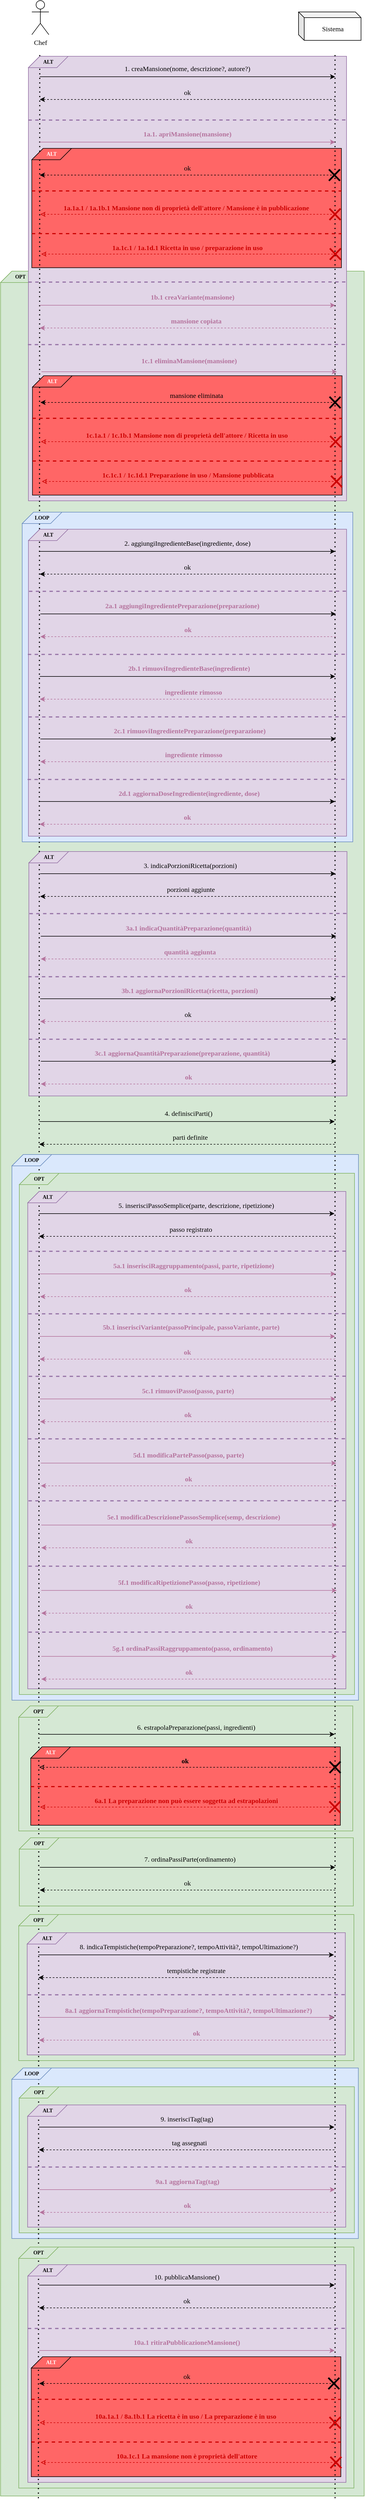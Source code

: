 <mxfile version="20.2.8" type="device"><diagram id="jkMeoxp7RMFooeOz-A2n" name="Pagina-1"><mxGraphModel dx="555" dy="1913" grid="1" gridSize="10" guides="1" tooltips="1" connect="1" arrows="1" fold="1" page="1" pageScale="1" pageWidth="827" pageHeight="1169" math="0" shadow="0"><root><mxCell id="0"/><mxCell id="1" parent="0"/><mxCell id="8SVCAUThmYmzUc6hlZ0X-279" value="" style="verticalLabelPosition=bottom;verticalAlign=top;html=1;shape=card;whiteSpace=wrap;size=20;arcSize=12;fontFamily=SF UI Text;fillColor=#d5e8d4;strokeColor=#82b366;" parent="1" vertex="1"><mxGeometry x="94" y="-674" width="640" height="3914" as="geometry"/></mxCell><mxCell id="ff-NYqMWkNLvcaqnaVUk-35" value="" style="verticalLabelPosition=bottom;verticalAlign=top;html=1;shape=card;whiteSpace=wrap;size=20;arcSize=12;fontFamily=SF UI Text;fillColor=#d5e8d4;strokeColor=#82b366;" parent="1" vertex="1"><mxGeometry x="126" y="1850" width="588" height="220" as="geometry"/></mxCell><mxCell id="ff-NYqMWkNLvcaqnaVUk-41" value="" style="verticalLabelPosition=bottom;verticalAlign=top;html=1;shape=card;whiteSpace=wrap;size=20;arcSize=12;fontFamily=SF UI Text;fillColor=#FF6666;strokeColor=default;fontColor=#ffffff;" parent="1" vertex="1"><mxGeometry x="147.11" y="1922" width="545" height="138" as="geometry"/></mxCell><mxCell id="d7a0svGTpHYE5bsXePKz-2" value="" style="verticalLabelPosition=bottom;verticalAlign=top;html=1;shape=card;whiteSpace=wrap;size=20;arcSize=12;fontFamily=SF UI Text;fillColor=#d5e8d4;strokeColor=#82b366;" parent="1" vertex="1"><mxGeometry x="127" y="2082" width="588" height="120" as="geometry"/></mxCell><mxCell id="8SVCAUThmYmzUc6hlZ0X-280" value="OPT" style="shape=parallelogram;perimeter=parallelogramPerimeter;whiteSpace=wrap;html=1;fixedSize=1;fontFamily=SF UI Text;size=20;fontSize=9;fillColor=#d5e8d4;strokeColor=#82b366;fontStyle=1" parent="1" vertex="1"><mxGeometry x="94" y="-674" width="70" height="20" as="geometry"/></mxCell><mxCell id="8SVCAUThmYmzUc6hlZ0X-277" value="" style="verticalLabelPosition=bottom;verticalAlign=top;html=1;shape=card;whiteSpace=wrap;size=20;arcSize=12;fontFamily=SF UI Text;fillColor=#d5e8d4;strokeColor=#82b366;" parent="1" vertex="1"><mxGeometry x="126" y="2802" width="590" height="424" as="geometry"/></mxCell><mxCell id="8SVCAUThmYmzUc6hlZ0X-231" value="" style="verticalLabelPosition=bottom;verticalAlign=top;html=1;shape=card;whiteSpace=wrap;size=20;arcSize=12;fontFamily=SF UI Text;fillColor=#e1d5e7;strokeColor=#9673a6;" parent="1" vertex="1"><mxGeometry x="142" y="2833" width="560" height="383" as="geometry"/></mxCell><mxCell id="8SVCAUThmYmzUc6hlZ0X-233" value="" style="verticalLabelPosition=bottom;verticalAlign=top;html=1;shape=card;whiteSpace=wrap;size=20;arcSize=12;fontFamily=SF UI Text;fillColor=#FF6666;strokeColor=default;fontColor=#ffffff;" parent="1" vertex="1"><mxGeometry x="148" y="2995" width="545" height="211" as="geometry"/></mxCell><mxCell id="8SVCAUThmYmzUc6hlZ0X-190" value="" style="verticalLabelPosition=bottom;verticalAlign=top;html=1;shape=card;whiteSpace=wrap;size=20;arcSize=12;fontFamily=SF UI Text;fillColor=#dae8fc;strokeColor=#6c8ebf;" parent="1" vertex="1"><mxGeometry x="113.78" y="2487" width="610" height="300" as="geometry"/></mxCell><mxCell id="8SVCAUThmYmzUc6hlZ0X-191" value="" style="verticalLabelPosition=bottom;verticalAlign=top;html=1;shape=card;whiteSpace=wrap;size=20;arcSize=12;fontFamily=SF UI Text;fillColor=#d5e8d4;strokeColor=#82b366;" parent="1" vertex="1"><mxGeometry x="126.78" y="2520" width="590" height="257" as="geometry"/></mxCell><mxCell id="8SVCAUThmYmzUc6hlZ0X-192" value="" style="verticalLabelPosition=bottom;verticalAlign=top;html=1;shape=card;whiteSpace=wrap;size=20;arcSize=12;fontFamily=SF UI Text;fillColor=#e1d5e7;strokeColor=#9673a6;" parent="1" vertex="1"><mxGeometry x="141.62" y="2552" width="560" height="215" as="geometry"/></mxCell><mxCell id="8SVCAUThmYmzUc6hlZ0X-134" value="" style="verticalLabelPosition=bottom;verticalAlign=top;html=1;shape=card;whiteSpace=wrap;size=20;arcSize=12;fontFamily=SF UI Text;fillColor=#dae8fc;strokeColor=#6c8ebf;" parent="1" vertex="1"><mxGeometry x="114" y="880" width="610" height="960" as="geometry"/></mxCell><mxCell id="8SVCAUThmYmzUc6hlZ0X-164" value="" style="verticalLabelPosition=bottom;verticalAlign=top;html=1;shape=card;whiteSpace=wrap;size=20;arcSize=12;fontFamily=SF UI Text;fillColor=#d5e8d4;strokeColor=#82b366;" parent="1" vertex="1"><mxGeometry x="126" y="2217" width="590" height="257" as="geometry"/></mxCell><mxCell id="8SVCAUThmYmzUc6hlZ0X-165" value="" style="verticalLabelPosition=bottom;verticalAlign=top;html=1;shape=card;whiteSpace=wrap;size=20;arcSize=12;fontFamily=SF UI Text;fillColor=#e1d5e7;strokeColor=#9673a6;" parent="1" vertex="1"><mxGeometry x="140.84" y="2249" width="560" height="215" as="geometry"/></mxCell><mxCell id="8SVCAUThmYmzUc6hlZ0X-162" value="" style="verticalLabelPosition=bottom;verticalAlign=top;html=1;shape=card;whiteSpace=wrap;size=20;arcSize=12;fontFamily=SF UI Text;fillColor=#d5e8d4;strokeColor=#82b366;" parent="1" vertex="1"><mxGeometry x="127" y="913" width="590" height="917" as="geometry"/></mxCell><mxCell id="8SVCAUThmYmzUc6hlZ0X-135" value="" style="verticalLabelPosition=bottom;verticalAlign=top;html=1;shape=card;whiteSpace=wrap;size=20;arcSize=12;fontFamily=SF UI Text;fillColor=#e1d5e7;strokeColor=#9673a6;" parent="1" vertex="1"><mxGeometry x="141.84" y="945" width="560" height="875" as="geometry"/></mxCell><mxCell id="8SVCAUThmYmzUc6hlZ0X-101" value="" style="verticalLabelPosition=bottom;verticalAlign=top;html=1;shape=card;whiteSpace=wrap;size=20;arcSize=12;fontFamily=SF UI Text;fillColor=#e1d5e7;strokeColor=#9673a6;" parent="1" vertex="1"><mxGeometry x="143.78" y="347" width="560" height="430" as="geometry"/></mxCell><mxCell id="8SVCAUThmYmzUc6hlZ0X-96" value="" style="verticalLabelPosition=bottom;verticalAlign=top;html=1;shape=card;whiteSpace=wrap;size=20;arcSize=12;fontFamily=SF UI Text;fillColor=#dae8fc;strokeColor=#6c8ebf;" parent="1" vertex="1"><mxGeometry x="132.06" y="-250" width="581.94" height="580" as="geometry"/></mxCell><mxCell id="8SVCAUThmYmzUc6hlZ0X-65" value="" style="verticalLabelPosition=bottom;verticalAlign=top;html=1;shape=card;whiteSpace=wrap;size=20;arcSize=12;fontFamily=SF UI Text;fillColor=#e1d5e7;strokeColor=#9673a6;" parent="1" vertex="1"><mxGeometry x="143.06" y="-220" width="560" height="540" as="geometry"/></mxCell><mxCell id="8SVCAUThmYmzUc6hlZ0X-14" value="" style="verticalLabelPosition=bottom;verticalAlign=top;html=1;shape=card;whiteSpace=wrap;size=20;arcSize=12;fontFamily=SF UI Text;fillColor=#e1d5e7;strokeColor=#9673a6;" parent="1" vertex="1"><mxGeometry x="143" y="-1052" width="560" height="782" as="geometry"/></mxCell><mxCell id="8SVCAUThmYmzUc6hlZ0X-45" value="" style="verticalLabelPosition=bottom;verticalAlign=top;html=1;shape=card;whiteSpace=wrap;size=20;arcSize=12;fontFamily=SF UI Text;fillColor=#FF6666;strokeColor=default;fontColor=#ffffff;" parent="1" vertex="1"><mxGeometry x="150.11" y="-490" width="545" height="210" as="geometry"/></mxCell><mxCell id="8SVCAUThmYmzUc6hlZ0X-22" value="" style="verticalLabelPosition=bottom;verticalAlign=top;html=1;shape=card;whiteSpace=wrap;size=20;arcSize=12;fontFamily=SF UI Text;fillColor=#FF6666;strokeColor=default;fontColor=#ffffff;" parent="1" vertex="1"><mxGeometry x="149" y="-890" width="545" height="210" as="geometry"/></mxCell><mxCell id="8SVCAUThmYmzUc6hlZ0X-4" value="Chef" style="shape=umlActor;verticalLabelPosition=bottom;verticalAlign=top;html=1;outlineConnect=0;fontFamily=SF UI Text;" parent="1" vertex="1"><mxGeometry x="149.01" y="-1150" width="30" height="60" as="geometry"/></mxCell><mxCell id="8SVCAUThmYmzUc6hlZ0X-5" value="Sistema" style="shape=cube;whiteSpace=wrap;html=1;boundedLbl=1;backgroundOutline=1;darkOpacity=0.05;darkOpacity2=0.1;fontFamily=SF UI Text;size=10;" parent="1" vertex="1"><mxGeometry x="618.5" y="-1130" width="110" height="50" as="geometry"/></mxCell><mxCell id="8SVCAUThmYmzUc6hlZ0X-6" value="" style="endArrow=none;dashed=1;html=1;dashPattern=1 3;strokeWidth=2;rounded=0;fontFamily=SF UI Text;exitX=0.104;exitY=1.001;exitDx=0;exitDy=0;exitPerimeter=0;" parent="1" source="8SVCAUThmYmzUc6hlZ0X-279" edge="1"><mxGeometry width="50" height="50" relative="1" as="geometry"><mxPoint x="163" y="2360" as="sourcePoint"/><mxPoint x="163" y="-1060" as="targetPoint"/></mxGeometry></mxCell><mxCell id="8SVCAUThmYmzUc6hlZ0X-7" value="" style="endArrow=none;dashed=1;html=1;dashPattern=1 3;strokeWidth=2;rounded=0;fontFamily=SF UI Text;entryX=0.835;entryY=0.002;entryDx=0;entryDy=0;entryPerimeter=0;exitX=0.92;exitY=1.001;exitDx=0;exitDy=0;exitPerimeter=0;" parent="1" source="8SVCAUThmYmzUc6hlZ0X-279" edge="1"><mxGeometry width="50" height="50" relative="1" as="geometry"><mxPoint x="683" y="3120" as="sourcePoint"/><mxPoint x="682.725" y="-1058.54" as="targetPoint"/></mxGeometry></mxCell><mxCell id="8SVCAUThmYmzUc6hlZ0X-9" value="" style="endArrow=classic;html=1;rounded=0;fontFamily=SF UI Text;" parent="1" edge="1"><mxGeometry width="50" height="50" relative="1" as="geometry"><mxPoint x="163" y="-1016" as="sourcePoint"/><mxPoint x="683" y="-1016" as="targetPoint"/></mxGeometry></mxCell><mxCell id="8SVCAUThmYmzUc6hlZ0X-10" value="1. creaMansione(nome, descrizione?, autore?)" style="text;html=1;strokeColor=none;fillColor=none;align=center;verticalAlign=middle;whiteSpace=wrap;rounded=0;fontFamily=SF UI Text;" parent="1" vertex="1"><mxGeometry x="263" y="-1045" width="320" height="30" as="geometry"/></mxCell><mxCell id="8SVCAUThmYmzUc6hlZ0X-11" value="" style="endArrow=classic;html=1;rounded=0;dashed=1;fontFamily=SF UI Text;" parent="1" edge="1"><mxGeometry width="50" height="50" relative="1" as="geometry"><mxPoint x="683" y="-976" as="sourcePoint"/><mxPoint x="163" y="-976" as="targetPoint"/></mxGeometry></mxCell><mxCell id="8SVCAUThmYmzUc6hlZ0X-13" value="ok" style="text;html=1;strokeColor=none;fillColor=none;align=center;verticalAlign=middle;whiteSpace=wrap;rounded=0;fontFamily=SF UI Text;" parent="1" vertex="1"><mxGeometry x="393" y="-1003" width="60" height="30" as="geometry"/></mxCell><mxCell id="8SVCAUThmYmzUc6hlZ0X-15" value="ALT" style="shape=parallelogram;perimeter=parallelogramPerimeter;whiteSpace=wrap;html=1;fixedSize=1;fontFamily=SF UI Text;size=20;fontSize=9;fillColor=#e1d5e7;strokeColor=#9673a6;fontStyle=1" parent="1" vertex="1"><mxGeometry x="143" y="-1052" width="70" height="20" as="geometry"/></mxCell><mxCell id="8SVCAUThmYmzUc6hlZ0X-16" value="" style="endArrow=none;dashed=1;html=1;rounded=0;fontFamily=SF UI Text;fontSize=9;exitX=0;exitY=0.501;exitDx=0;exitDy=0;exitPerimeter=0;fillColor=#e1d5e7;strokeColor=#9673a6;strokeWidth=2;" parent="1" edge="1"><mxGeometry width="50" height="50" relative="1" as="geometry"><mxPoint x="143" y="-939.7" as="sourcePoint"/><mxPoint x="704" y="-940" as="targetPoint"/></mxGeometry></mxCell><mxCell id="8SVCAUThmYmzUc6hlZ0X-20" value="" style="endArrow=classic;html=1;rounded=0;fontColor=#B5739D;fontStyle=1;strokeColor=#B5739D;fontFamily=SF UI Text;" parent="1" edge="1"><mxGeometry width="50" height="50" relative="1" as="geometry"><mxPoint x="163" y="-901" as="sourcePoint"/><mxPoint x="683" y="-901" as="targetPoint"/></mxGeometry></mxCell><mxCell id="8SVCAUThmYmzUc6hlZ0X-21" value="1a.1. apriMansione(mansione)" style="text;html=1;strokeColor=none;fillColor=none;align=center;verticalAlign=middle;whiteSpace=wrap;rounded=0;fontColor=#B5739D;fontStyle=1;fontFamily=SF UI Text;" parent="1" vertex="1"><mxGeometry x="263" y="-930" width="320" height="30" as="geometry"/></mxCell><mxCell id="8SVCAUThmYmzUc6hlZ0X-23" value="ALT" style="shape=parallelogram;perimeter=parallelogramPerimeter;whiteSpace=wrap;html=1;fixedSize=1;fontFamily=SF UI Text;size=20;fontSize=9;fillColor=#FF6666;strokeColor=default;fontStyle=1;fontColor=#ffffff;" parent="1" vertex="1"><mxGeometry x="149" y="-890" width="70" height="20" as="geometry"/></mxCell><mxCell id="8SVCAUThmYmzUc6hlZ0X-24" value="" style="endArrow=none;dashed=1;html=1;rounded=0;fontFamily=SF UI Text;fontSize=9;exitX=0;exitY=0.501;exitDx=0;exitDy=0;exitPerimeter=0;fillColor=#e1d5e7;strokeColor=#CC0000;strokeWidth=2;" parent="1" edge="1"><mxGeometry width="50" height="50" relative="1" as="geometry"><mxPoint x="149" y="-815.13" as="sourcePoint"/><mxPoint x="694" y="-815" as="targetPoint"/></mxGeometry></mxCell><mxCell id="8SVCAUThmYmzUc6hlZ0X-25" value="" style="endArrow=classic;html=1;rounded=0;dashed=1;fontFamily=SF UI Text;" parent="1" edge="1"><mxGeometry width="50" height="50" relative="1" as="geometry"><mxPoint x="683" y="-843" as="sourcePoint"/><mxPoint x="163" y="-843" as="targetPoint"/></mxGeometry></mxCell><mxCell id="8SVCAUThmYmzUc6hlZ0X-26" value="ok" style="text;html=1;strokeColor=none;fillColor=none;align=center;verticalAlign=middle;whiteSpace=wrap;rounded=0;fontFamily=SF UI Text;" parent="1" vertex="1"><mxGeometry x="393" y="-870" width="60" height="30" as="geometry"/></mxCell><mxCell id="8SVCAUThmYmzUc6hlZ0X-27" value="" style="shape=umlDestroy;whiteSpace=wrap;html=1;strokeWidth=3;fontColor=default;fillColor=default;strokeColor=default;fontFamily=SF UI Text;" parent="1" vertex="1"><mxGeometry x="672.0" y="-853" width="19.39" height="20" as="geometry"/></mxCell><mxCell id="8SVCAUThmYmzUc6hlZ0X-28" value="" style="endArrow=none;dashed=1;html=1;rounded=0;fontFamily=SF UI Text;startArrow=classic;startFill=0;fontColor=#CC0000;strokeColor=#CC0000;" parent="1" edge="1"><mxGeometry width="50" height="50" relative="1" as="geometry"><mxPoint x="164" y="-774" as="sourcePoint"/><mxPoint x="684" y="-774" as="targetPoint"/></mxGeometry></mxCell><mxCell id="8SVCAUThmYmzUc6hlZ0X-29" value="1a.1a.1 / 1a.1b.1 Mansione non di proprietà dell'attore / Mansione è in pubblicazione" style="text;html=1;strokeColor=none;fillColor=none;align=center;verticalAlign=middle;whiteSpace=wrap;rounded=0;fontFamily=SF UI Text;fontStyle=1;fontColor=#CC0000;" parent="1" vertex="1"><mxGeometry x="166" y="-800" width="510" height="30" as="geometry"/></mxCell><mxCell id="8SVCAUThmYmzUc6hlZ0X-30" value="" style="shape=umlDestroy;whiteSpace=wrap;html=1;strokeWidth=3;fontColor=default;fillColor=default;strokeColor=#CC0000;fontFamily=SF UI Text;" parent="1" vertex="1"><mxGeometry x="673.0" y="-784" width="19.39" height="20" as="geometry"/></mxCell><mxCell id="8SVCAUThmYmzUc6hlZ0X-31" value="" style="endArrow=none;dashed=1;html=1;rounded=0;fontFamily=SF UI Text;startArrow=classic;startFill=0;fontColor=#CC0000;strokeColor=#CC0000;" parent="1" edge="1"><mxGeometry width="50" height="50" relative="1" as="geometry"><mxPoint x="165.61" y="-704" as="sourcePoint"/><mxPoint x="685.61" y="-704" as="targetPoint"/></mxGeometry></mxCell><mxCell id="8SVCAUThmYmzUc6hlZ0X-32" value="1a.1c.1 / 1a.1d.1 Ricetta in uso / preparazione in uso" style="text;html=1;strokeColor=none;fillColor=none;align=center;verticalAlign=middle;whiteSpace=wrap;rounded=0;fontFamily=SF UI Text;fontStyle=1;fontColor=#CC0000;" parent="1" vertex="1"><mxGeometry x="167.61" y="-730" width="510" height="30" as="geometry"/></mxCell><mxCell id="8SVCAUThmYmzUc6hlZ0X-33" value="" style="shape=umlDestroy;whiteSpace=wrap;html=1;strokeWidth=3;fontColor=default;fillColor=default;strokeColor=#CC0000;fontFamily=SF UI Text;" parent="1" vertex="1"><mxGeometry x="673.61" y="-714" width="19.39" height="20" as="geometry"/></mxCell><mxCell id="8SVCAUThmYmzUc6hlZ0X-34" value="" style="endArrow=none;dashed=1;html=1;rounded=0;fontFamily=SF UI Text;fontSize=9;exitX=0;exitY=0.501;exitDx=0;exitDy=0;exitPerimeter=0;fillColor=#e1d5e7;strokeColor=#CC0000;strokeWidth=2;" parent="1" edge="1"><mxGeometry width="50" height="50" relative="1" as="geometry"><mxPoint x="149" y="-740.0" as="sourcePoint"/><mxPoint x="694" y="-739.87" as="targetPoint"/></mxGeometry></mxCell><mxCell id="8SVCAUThmYmzUc6hlZ0X-35" value="" style="endArrow=classic;html=1;rounded=0;strokeColor=#B5739D;fontFamily=SF UI Text;" parent="1" edge="1"><mxGeometry width="50" height="50" relative="1" as="geometry"><mxPoint x="163" y="-614" as="sourcePoint"/><mxPoint x="683" y="-614" as="targetPoint"/></mxGeometry></mxCell><mxCell id="8SVCAUThmYmzUc6hlZ0X-36" value="1b.1 creaVariante(mansione)" style="text;html=1;strokeColor=none;fillColor=none;align=center;verticalAlign=middle;whiteSpace=wrap;rounded=0;fontColor=#B5739D;fontFamily=SF UI Text;fontStyle=1" parent="1" vertex="1"><mxGeometry x="271.89" y="-643" width="320" height="30" as="geometry"/></mxCell><mxCell id="8SVCAUThmYmzUc6hlZ0X-37" value="" style="endArrow=classic;html=1;rounded=0;dashed=1;strokeColor=#B5739D;fontFamily=SF UI Text;" parent="1" edge="1"><mxGeometry width="50" height="50" relative="1" as="geometry"><mxPoint x="683" y="-574" as="sourcePoint"/><mxPoint x="163" y="-574" as="targetPoint"/></mxGeometry></mxCell><mxCell id="8SVCAUThmYmzUc6hlZ0X-38" value="mansione copiata" style="text;html=1;strokeColor=none;fillColor=none;align=center;verticalAlign=middle;whiteSpace=wrap;rounded=0;fontFamily=SF UI Text;fontColor=#B5739D;fontStyle=1" parent="1" vertex="1"><mxGeometry x="383.47" y="-601" width="111" height="30" as="geometry"/></mxCell><mxCell id="8SVCAUThmYmzUc6hlZ0X-39" value="" style="endArrow=none;dashed=1;html=1;rounded=0;fontFamily=SF UI Text;fontSize=9;exitX=0;exitY=0.501;exitDx=0;exitDy=0;exitPerimeter=0;fillColor=#e1d5e7;strokeColor=#9673a6;strokeWidth=2;" parent="1" edge="1"><mxGeometry width="50" height="50" relative="1" as="geometry"><mxPoint x="143" y="-654.7" as="sourcePoint"/><mxPoint x="704" y="-655" as="targetPoint"/></mxGeometry></mxCell><mxCell id="8SVCAUThmYmzUc6hlZ0X-40" value="" style="endArrow=classic;html=1;rounded=0;strokeColor=#B5739D;fontFamily=SF UI Text;" parent="1" edge="1"><mxGeometry width="50" height="50" relative="1" as="geometry"><mxPoint x="166" y="-497" as="sourcePoint"/><mxPoint x="686" y="-497" as="targetPoint"/></mxGeometry></mxCell><mxCell id="8SVCAUThmYmzUc6hlZ0X-41" value="1c.1 eliminaMansione(mansione)" style="text;html=1;strokeColor=none;fillColor=none;align=center;verticalAlign=middle;whiteSpace=wrap;rounded=0;fontColor=#B5739D;fontFamily=SF UI Text;fontStyle=1" parent="1" vertex="1"><mxGeometry x="266" y="-531" width="320" height="30" as="geometry"/></mxCell><mxCell id="8SVCAUThmYmzUc6hlZ0X-44" value="" style="endArrow=none;dashed=1;html=1;rounded=0;fontFamily=SF UI Text;fontSize=9;exitX=0;exitY=0.501;exitDx=0;exitDy=0;exitPerimeter=0;fillColor=#e1d5e7;strokeColor=#9673a6;strokeWidth=2;" parent="1" edge="1"><mxGeometry width="50" height="50" relative="1" as="geometry"><mxPoint x="142.11" y="-544.7" as="sourcePoint"/><mxPoint x="703.11" y="-545.0" as="targetPoint"/></mxGeometry></mxCell><mxCell id="8SVCAUThmYmzUc6hlZ0X-46" value="ALT" style="shape=parallelogram;perimeter=parallelogramPerimeter;whiteSpace=wrap;html=1;fixedSize=1;fontFamily=SF UI Text;size=20;fontSize=9;fillColor=#FF6666;strokeColor=default;fontStyle=1;fontColor=#ffffff;" parent="1" vertex="1"><mxGeometry x="150.11" y="-490" width="70" height="20" as="geometry"/></mxCell><mxCell id="8SVCAUThmYmzUc6hlZ0X-47" value="" style="endArrow=none;dashed=1;html=1;rounded=0;fontFamily=SF UI Text;fontSize=9;exitX=0;exitY=0.501;exitDx=0;exitDy=0;exitPerimeter=0;fillColor=#e1d5e7;strokeColor=#CC0000;strokeWidth=2;" parent="1" edge="1"><mxGeometry width="50" height="50" relative="1" as="geometry"><mxPoint x="150.11" y="-415.13" as="sourcePoint"/><mxPoint x="695.11" y="-415" as="targetPoint"/></mxGeometry></mxCell><mxCell id="8SVCAUThmYmzUc6hlZ0X-48" value="" style="endArrow=classic;html=1;rounded=0;dashed=1;fontFamily=SF UI Text;" parent="1" edge="1"><mxGeometry width="50" height="50" relative="1" as="geometry"><mxPoint x="684.11" y="-443" as="sourcePoint"/><mxPoint x="164.11" y="-443" as="targetPoint"/></mxGeometry></mxCell><mxCell id="8SVCAUThmYmzUc6hlZ0X-49" value="mansione eliminata" style="text;html=1;strokeColor=none;fillColor=none;align=center;verticalAlign=middle;whiteSpace=wrap;rounded=0;fontFamily=SF UI Text;" parent="1" vertex="1"><mxGeometry x="379.02" y="-470" width="119.89" height="30" as="geometry"/></mxCell><mxCell id="8SVCAUThmYmzUc6hlZ0X-50" value="" style="shape=umlDestroy;whiteSpace=wrap;html=1;strokeWidth=3;fontColor=default;fillColor=default;strokeColor=default;fontFamily=SF UI Text;" parent="1" vertex="1"><mxGeometry x="673.11" y="-453" width="19.39" height="20" as="geometry"/></mxCell><mxCell id="8SVCAUThmYmzUc6hlZ0X-51" value="" style="endArrow=none;dashed=1;html=1;rounded=0;fontFamily=SF UI Text;startArrow=classic;startFill=0;fontColor=#CC0000;strokeColor=#CC0000;" parent="1" edge="1"><mxGeometry width="50" height="50" relative="1" as="geometry"><mxPoint x="165.11" y="-374" as="sourcePoint"/><mxPoint x="685.11" y="-374" as="targetPoint"/></mxGeometry></mxCell><mxCell id="8SVCAUThmYmzUc6hlZ0X-52" value="1c.1a.1 / 1c.1b.1 Mansione non di proprietà dell'attore / Ricetta in uso" style="text;html=1;strokeColor=none;fillColor=none;align=center;verticalAlign=middle;whiteSpace=wrap;rounded=0;fontFamily=SF UI Text;fontStyle=1;fontColor=#CC0000;" parent="1" vertex="1"><mxGeometry x="167.11" y="-400" width="510" height="30" as="geometry"/></mxCell><mxCell id="8SVCAUThmYmzUc6hlZ0X-53" value="" style="shape=umlDestroy;whiteSpace=wrap;html=1;strokeWidth=3;fontColor=default;fillColor=default;strokeColor=#CC0000;fontFamily=SF UI Text;" parent="1" vertex="1"><mxGeometry x="674.11" y="-384" width="19.39" height="20" as="geometry"/></mxCell><mxCell id="8SVCAUThmYmzUc6hlZ0X-54" value="" style="endArrow=none;dashed=1;html=1;rounded=0;fontFamily=SF UI Text;startArrow=classic;startFill=0;fontColor=#CC0000;strokeColor=#CC0000;" parent="1" edge="1"><mxGeometry width="50" height="50" relative="1" as="geometry"><mxPoint x="166.72" y="-304" as="sourcePoint"/><mxPoint x="686.72" y="-304" as="targetPoint"/></mxGeometry></mxCell><mxCell id="8SVCAUThmYmzUc6hlZ0X-55" value="1c.1c.1 / 1c.1d.1 Preparazione in uso / Mansione pubblicata" style="text;html=1;strokeColor=none;fillColor=none;align=center;verticalAlign=middle;whiteSpace=wrap;rounded=0;fontFamily=SF UI Text;fontStyle=1;fontColor=#CC0000;" parent="1" vertex="1"><mxGeometry x="168.72" y="-330" width="510" height="30" as="geometry"/></mxCell><mxCell id="8SVCAUThmYmzUc6hlZ0X-56" value="" style="shape=umlDestroy;whiteSpace=wrap;html=1;strokeWidth=3;fontColor=default;fillColor=default;strokeColor=#CC0000;fontFamily=SF UI Text;" parent="1" vertex="1"><mxGeometry x="675.72" y="-314" width="19.39" height="20" as="geometry"/></mxCell><mxCell id="8SVCAUThmYmzUc6hlZ0X-57" value="" style="endArrow=none;dashed=1;html=1;rounded=0;fontFamily=SF UI Text;fontSize=9;exitX=0;exitY=0.501;exitDx=0;exitDy=0;exitPerimeter=0;fillColor=#e1d5e7;strokeColor=#CC0000;strokeWidth=2;" parent="1" edge="1"><mxGeometry width="50" height="50" relative="1" as="geometry"><mxPoint x="150.11" y="-340.0" as="sourcePoint"/><mxPoint x="695.11" y="-339.87" as="targetPoint"/></mxGeometry></mxCell><mxCell id="8SVCAUThmYmzUc6hlZ0X-58" value="" style="endArrow=classic;html=1;rounded=0;fontFamily=SF UI Text;" parent="1" edge="1"><mxGeometry width="50" height="50" relative="1" as="geometry"><mxPoint x="163" y="-181" as="sourcePoint"/><mxPoint x="683" y="-181" as="targetPoint"/></mxGeometry></mxCell><mxCell id="8SVCAUThmYmzUc6hlZ0X-59" value="2. aggiungiIngredienteBase(ingrediente, dose)" style="text;html=1;strokeColor=none;fillColor=none;align=center;verticalAlign=middle;whiteSpace=wrap;rounded=0;fontFamily=SF UI Text;fontColor=default;fontStyle=0;" parent="1" vertex="1"><mxGeometry x="263" y="-210" width="320" height="30" as="geometry"/></mxCell><mxCell id="8SVCAUThmYmzUc6hlZ0X-60" value="" style="endArrow=classic;html=1;rounded=0;dashed=1;fontFamily=SF UI Text;strokeColor=default;" parent="1" edge="1"><mxGeometry width="50" height="50" relative="1" as="geometry"><mxPoint x="683" y="-141" as="sourcePoint"/><mxPoint x="163" y="-141" as="targetPoint"/></mxGeometry></mxCell><mxCell id="8SVCAUThmYmzUc6hlZ0X-61" value="ok" style="text;html=1;strokeColor=none;fillColor=none;align=center;verticalAlign=middle;whiteSpace=wrap;rounded=0;fontFamily=SF UI Text;fontColor=default;fontStyle=0;" parent="1" vertex="1"><mxGeometry x="393" y="-168" width="60" height="30" as="geometry"/></mxCell><mxCell id="8SVCAUThmYmzUc6hlZ0X-66" value="ALT" style="shape=parallelogram;perimeter=parallelogramPerimeter;whiteSpace=wrap;html=1;fixedSize=1;fontFamily=SF UI Text;size=20;fontSize=9;fillColor=#e1d5e7;strokeColor=#9673a6;fontStyle=1" parent="1" vertex="1"><mxGeometry x="143.06" y="-220" width="70" height="20" as="geometry"/></mxCell><mxCell id="8SVCAUThmYmzUc6hlZ0X-67" value="" style="endArrow=none;dashed=1;html=1;rounded=0;fontFamily=SF UI Text;fontSize=9;exitX=0;exitY=0.501;exitDx=0;exitDy=0;exitPerimeter=0;fillColor=#e1d5e7;strokeColor=#9673a6;strokeWidth=2;" parent="1" edge="1"><mxGeometry width="50" height="50" relative="1" as="geometry"><mxPoint x="144.06" y="-110.7" as="sourcePoint"/><mxPoint x="705.06" y="-111" as="targetPoint"/></mxGeometry></mxCell><mxCell id="8SVCAUThmYmzUc6hlZ0X-68" value="" style="endArrow=none;dashed=1;html=1;rounded=0;fontFamily=SF UI Text;fontSize=9;exitX=0;exitY=0.501;exitDx=0;exitDy=0;exitPerimeter=0;fillColor=#e1d5e7;strokeColor=#9673a6;strokeWidth=2;" parent="1" edge="1"><mxGeometry width="50" height="50" relative="1" as="geometry"><mxPoint x="142" y="0.3" as="sourcePoint"/><mxPoint x="703" as="targetPoint"/></mxGeometry></mxCell><mxCell id="8SVCAUThmYmzUc6hlZ0X-70" value="" style="endArrow=classic;html=1;rounded=0;fontFamily=SF UI Text;" parent="1" edge="1"><mxGeometry width="50" height="50" relative="1" as="geometry"><mxPoint x="164.11" y="-71" as="sourcePoint"/><mxPoint x="684.11" y="-71" as="targetPoint"/></mxGeometry></mxCell><mxCell id="8SVCAUThmYmzUc6hlZ0X-71" value="2a.1 aggiungiIngredientePreparazione(preparazione)" style="text;html=1;strokeColor=none;fillColor=none;align=center;verticalAlign=middle;whiteSpace=wrap;rounded=0;fontFamily=SF UI Text;fontColor=#B5739D;fontStyle=1" parent="1" vertex="1"><mxGeometry x="244" y="-100" width="340.11" height="30" as="geometry"/></mxCell><mxCell id="8SVCAUThmYmzUc6hlZ0X-72" value="" style="endArrow=classic;html=1;rounded=0;dashed=1;fontFamily=SF UI Text;strokeColor=#B5739D;" parent="1" edge="1"><mxGeometry width="50" height="50" relative="1" as="geometry"><mxPoint x="684.11" y="-31" as="sourcePoint"/><mxPoint x="164.11" y="-31" as="targetPoint"/></mxGeometry></mxCell><mxCell id="8SVCAUThmYmzUc6hlZ0X-73" value="ok" style="text;html=1;strokeColor=none;fillColor=none;align=center;verticalAlign=middle;whiteSpace=wrap;rounded=0;fontFamily=SF UI Text;fontColor=#B5739D;fontStyle=1" parent="1" vertex="1"><mxGeometry x="394.11" y="-58" width="60" height="30" as="geometry"/></mxCell><mxCell id="8SVCAUThmYmzUc6hlZ0X-74" value="" style="endArrow=classic;html=1;rounded=0;fontFamily=SF UI Text;" parent="1" edge="1"><mxGeometry width="50" height="50" relative="1" as="geometry"><mxPoint x="163.06" y="39" as="sourcePoint"/><mxPoint x="683.06" y="39" as="targetPoint"/></mxGeometry></mxCell><mxCell id="8SVCAUThmYmzUc6hlZ0X-75" value="2b.1 rimuoviIngredienteBase(ingrediente)" style="text;html=1;strokeColor=none;fillColor=none;align=center;verticalAlign=middle;whiteSpace=wrap;rounded=0;fontFamily=SF UI Text;fontColor=#B5739D;fontStyle=1" parent="1" vertex="1"><mxGeometry x="266" y="10" width="320" height="30" as="geometry"/></mxCell><mxCell id="8SVCAUThmYmzUc6hlZ0X-76" value="" style="endArrow=classic;html=1;rounded=0;dashed=1;fontFamily=SF UI Text;strokeColor=#B5739D;" parent="1" edge="1"><mxGeometry width="50" height="50" relative="1" as="geometry"><mxPoint x="683.06" y="79" as="sourcePoint"/><mxPoint x="163.06" y="79" as="targetPoint"/></mxGeometry></mxCell><mxCell id="8SVCAUThmYmzUc6hlZ0X-77" value="ingrediente rimosso" style="text;html=1;strokeColor=none;fillColor=none;align=center;verticalAlign=middle;whiteSpace=wrap;rounded=0;fontFamily=SF UI Text;fontColor=#B5739D;fontStyle=1" parent="1" vertex="1"><mxGeometry x="367.97" y="52" width="130.94" height="30" as="geometry"/></mxCell><mxCell id="8SVCAUThmYmzUc6hlZ0X-86" value="" style="endArrow=none;dashed=1;html=1;rounded=0;fontFamily=SF UI Text;fontSize=9;exitX=0;exitY=0.501;exitDx=0;exitDy=0;exitPerimeter=0;fillColor=#e1d5e7;strokeColor=#9673a6;strokeWidth=2;" parent="1" edge="1"><mxGeometry width="50" height="50" relative="1" as="geometry"><mxPoint x="143.06" y="110.3" as="sourcePoint"/><mxPoint x="704.06" y="110" as="targetPoint"/></mxGeometry></mxCell><mxCell id="8SVCAUThmYmzUc6hlZ0X-87" value="" style="endArrow=classic;html=1;rounded=0;fontFamily=SF UI Text;" parent="1" edge="1"><mxGeometry width="50" height="50" relative="1" as="geometry"><mxPoint x="164.12" y="149" as="sourcePoint"/><mxPoint x="684.12" y="149" as="targetPoint"/></mxGeometry></mxCell><mxCell id="8SVCAUThmYmzUc6hlZ0X-88" value="2c.1 rimuoviIngredientePreparazione(preparazione)" style="text;html=1;strokeColor=none;fillColor=none;align=center;verticalAlign=middle;whiteSpace=wrap;rounded=0;fontFamily=SF UI Text;fontColor=#B5739D;fontStyle=1" parent="1" vertex="1"><mxGeometry x="267.06" y="120" width="320" height="30" as="geometry"/></mxCell><mxCell id="8SVCAUThmYmzUc6hlZ0X-89" value="" style="endArrow=classic;html=1;rounded=0;dashed=1;fontFamily=SF UI Text;strokeColor=#B5739D;" parent="1" edge="1"><mxGeometry width="50" height="50" relative="1" as="geometry"><mxPoint x="684.12" y="189" as="sourcePoint"/><mxPoint x="164.12" y="189" as="targetPoint"/></mxGeometry></mxCell><mxCell id="8SVCAUThmYmzUc6hlZ0X-90" value="ingrediente rimosso" style="text;html=1;strokeColor=none;fillColor=none;align=center;verticalAlign=middle;whiteSpace=wrap;rounded=0;fontFamily=SF UI Text;fontColor=#B5739D;fontStyle=1" parent="1" vertex="1"><mxGeometry x="369.03" y="162" width="129.88" height="30" as="geometry"/></mxCell><mxCell id="8SVCAUThmYmzUc6hlZ0X-91" value="" style="endArrow=none;dashed=1;html=1;rounded=0;fontFamily=SF UI Text;fontSize=9;exitX=0;exitY=0.501;exitDx=0;exitDy=0;exitPerimeter=0;fillColor=#e1d5e7;strokeColor=#9673a6;strokeWidth=2;" parent="1" edge="1"><mxGeometry width="50" height="50" relative="1" as="geometry"><mxPoint x="141.61" y="220.3" as="sourcePoint"/><mxPoint x="702.61" y="220" as="targetPoint"/></mxGeometry></mxCell><mxCell id="8SVCAUThmYmzUc6hlZ0X-92" value="" style="endArrow=classic;html=1;rounded=0;fontFamily=SF UI Text;" parent="1" edge="1"><mxGeometry width="50" height="50" relative="1" as="geometry"><mxPoint x="162.67" y="259" as="sourcePoint"/><mxPoint x="682.67" y="259" as="targetPoint"/></mxGeometry></mxCell><mxCell id="8SVCAUThmYmzUc6hlZ0X-93" value="2d.1 aggiornaDoseIngrediente(ingrediente, dose)" style="text;html=1;strokeColor=none;fillColor=none;align=center;verticalAlign=middle;whiteSpace=wrap;rounded=0;fontFamily=SF UI Text;fontColor=#B5739D;fontStyle=1" parent="1" vertex="1"><mxGeometry x="265.61" y="230" width="320" height="30" as="geometry"/></mxCell><mxCell id="8SVCAUThmYmzUc6hlZ0X-94" value="" style="endArrow=classic;html=1;rounded=0;dashed=1;fontFamily=SF UI Text;strokeColor=#B5739D;" parent="1" edge="1"><mxGeometry width="50" height="50" relative="1" as="geometry"><mxPoint x="682.67" y="299" as="sourcePoint"/><mxPoint x="162.67" y="299" as="targetPoint"/></mxGeometry></mxCell><mxCell id="8SVCAUThmYmzUc6hlZ0X-95" value="ok" style="text;html=1;strokeColor=none;fillColor=none;align=center;verticalAlign=middle;whiteSpace=wrap;rounded=0;fontFamily=SF UI Text;fontColor=#B5739D;fontStyle=1" parent="1" vertex="1"><mxGeometry x="392.67" y="272" width="60" height="30" as="geometry"/></mxCell><mxCell id="8SVCAUThmYmzUc6hlZ0X-97" value="LOOP" style="shape=parallelogram;perimeter=parallelogramPerimeter;whiteSpace=wrap;html=1;fixedSize=1;fontFamily=SF UI Text;size=20;fontSize=9;fillColor=#dae8fc;strokeColor=#6c8ebf;fontStyle=1" parent="1" vertex="1"><mxGeometry x="132.06" y="-250" width="70" height="20" as="geometry"/></mxCell><mxCell id="8SVCAUThmYmzUc6hlZ0X-102" value="" style="endArrow=classic;html=1;rounded=0;fontFamily=SF UI Text;" parent="1" edge="1"><mxGeometry width="50" height="50" relative="1" as="geometry"><mxPoint x="163.72" y="386.0" as="sourcePoint"/><mxPoint x="683.72" y="386.0" as="targetPoint"/></mxGeometry></mxCell><mxCell id="8SVCAUThmYmzUc6hlZ0X-103" value="3. indicaPorzioniRicetta(porzioni)" style="text;html=1;strokeColor=none;fillColor=none;align=center;verticalAlign=middle;whiteSpace=wrap;rounded=0;fontFamily=SF UI Text;" parent="1" vertex="1"><mxGeometry x="267.78" y="357" width="320" height="30" as="geometry"/></mxCell><mxCell id="8SVCAUThmYmzUc6hlZ0X-104" value="" style="endArrow=classic;html=1;rounded=0;dashed=1;fontFamily=SF UI Text;" parent="1" edge="1"><mxGeometry width="50" height="50" relative="1" as="geometry"><mxPoint x="683.72" y="426.0" as="sourcePoint"/><mxPoint x="163.72" y="426.0" as="targetPoint"/></mxGeometry></mxCell><mxCell id="8SVCAUThmYmzUc6hlZ0X-105" value="porzioni aggiunte" style="text;html=1;strokeColor=none;fillColor=none;align=center;verticalAlign=middle;whiteSpace=wrap;rounded=0;fontFamily=SF UI Text;" parent="1" vertex="1"><mxGeometry x="369.03" y="399" width="120.28" height="30" as="geometry"/></mxCell><mxCell id="8SVCAUThmYmzUc6hlZ0X-106" value="ALT" style="shape=parallelogram;perimeter=parallelogramPerimeter;whiteSpace=wrap;html=1;fixedSize=1;fontFamily=SF UI Text;size=20;fontSize=9;fillColor=#e1d5e7;strokeColor=#9673a6;fontStyle=1" parent="1" vertex="1"><mxGeometry x="143.78" y="347" width="70" height="20" as="geometry"/></mxCell><mxCell id="8SVCAUThmYmzUc6hlZ0X-107" value="" style="endArrow=none;dashed=1;html=1;rounded=0;fontFamily=SF UI Text;fontSize=9;exitX=0;exitY=0.501;exitDx=0;exitDy=0;exitPerimeter=0;fillColor=#e1d5e7;strokeColor=#9673a6;strokeWidth=2;" parent="1" edge="1"><mxGeometry width="50" height="50" relative="1" as="geometry"><mxPoint x="144.78" y="456.3" as="sourcePoint"/><mxPoint x="705.78" y="456.0" as="targetPoint"/></mxGeometry></mxCell><mxCell id="8SVCAUThmYmzUc6hlZ0X-108" value="" style="endArrow=none;dashed=1;html=1;rounded=0;fontFamily=SF UI Text;fontSize=9;exitX=0;exitY=0.501;exitDx=0;exitDy=0;exitPerimeter=0;fillColor=#e1d5e7;strokeColor=#9673a6;strokeWidth=2;" parent="1" edge="1"><mxGeometry width="50" height="50" relative="1" as="geometry"><mxPoint x="142.72" y="567.3" as="sourcePoint"/><mxPoint x="703.72" y="567" as="targetPoint"/></mxGeometry></mxCell><mxCell id="8SVCAUThmYmzUc6hlZ0X-109" value="" style="endArrow=classic;html=1;rounded=0;fontFamily=SF UI Text;" parent="1" edge="1"><mxGeometry width="50" height="50" relative="1" as="geometry"><mxPoint x="164.83" y="496.0" as="sourcePoint"/><mxPoint x="684.83" y="496.0" as="targetPoint"/></mxGeometry></mxCell><mxCell id="8SVCAUThmYmzUc6hlZ0X-110" value="3a.1 indicaQuantitàPreparazione(quantità)" style="text;html=1;strokeColor=none;fillColor=none;align=center;verticalAlign=middle;whiteSpace=wrap;rounded=0;fontFamily=SF UI Text;fontColor=#B5739D;fontStyle=1" parent="1" vertex="1"><mxGeometry x="264.83" y="467" width="320" height="30" as="geometry"/></mxCell><mxCell id="8SVCAUThmYmzUc6hlZ0X-111" value="" style="endArrow=classic;html=1;rounded=0;dashed=1;fontFamily=SF UI Text;strokeColor=#B5739D;" parent="1" edge="1"><mxGeometry width="50" height="50" relative="1" as="geometry"><mxPoint x="684.83" y="536.0" as="sourcePoint"/><mxPoint x="164.83" y="536.0" as="targetPoint"/></mxGeometry></mxCell><mxCell id="8SVCAUThmYmzUc6hlZ0X-112" value="quantità aggiunta" style="text;html=1;strokeColor=none;fillColor=none;align=center;verticalAlign=middle;whiteSpace=wrap;rounded=0;fontFamily=SF UI Text;fontColor=#B5739D;fontStyle=1" parent="1" vertex="1"><mxGeometry x="357.83" y="509" width="139.17" height="30" as="geometry"/></mxCell><mxCell id="8SVCAUThmYmzUc6hlZ0X-113" value="" style="endArrow=classic;html=1;rounded=0;fontFamily=SF UI Text;" parent="1" edge="1"><mxGeometry width="50" height="50" relative="1" as="geometry"><mxPoint x="163.78" y="606.0" as="sourcePoint"/><mxPoint x="683.78" y="606.0" as="targetPoint"/></mxGeometry></mxCell><mxCell id="8SVCAUThmYmzUc6hlZ0X-114" value="3b.1 aggiornaPorzioniRicetta(ricetta, porzioni)" style="text;html=1;strokeColor=none;fillColor=none;align=center;verticalAlign=middle;whiteSpace=wrap;rounded=0;fontFamily=SF UI Text;fontColor=#B5739D;fontStyle=1" parent="1" vertex="1"><mxGeometry x="266.72" y="577" width="320" height="30" as="geometry"/></mxCell><mxCell id="8SVCAUThmYmzUc6hlZ0X-115" value="" style="endArrow=classic;html=1;rounded=0;dashed=1;fontFamily=SF UI Text;strokeColor=#B5739D;" parent="1" edge="1"><mxGeometry width="50" height="50" relative="1" as="geometry"><mxPoint x="683.78" y="646.0" as="sourcePoint"/><mxPoint x="163.78" y="646.0" as="targetPoint"/></mxGeometry></mxCell><mxCell id="8SVCAUThmYmzUc6hlZ0X-116" value="ok" style="text;html=1;strokeColor=none;fillColor=none;align=center;verticalAlign=middle;whiteSpace=wrap;rounded=0;fontFamily=SF UI Text;" parent="1" vertex="1"><mxGeometry x="393.78" y="619" width="60" height="30" as="geometry"/></mxCell><mxCell id="8SVCAUThmYmzUc6hlZ0X-117" value="" style="endArrow=none;dashed=1;html=1;rounded=0;fontFamily=SF UI Text;fontSize=9;exitX=0;exitY=0.501;exitDx=0;exitDy=0;exitPerimeter=0;fillColor=#e1d5e7;strokeColor=#9673a6;strokeWidth=2;" parent="1" edge="1"><mxGeometry width="50" height="50" relative="1" as="geometry"><mxPoint x="143.78" y="677.3" as="sourcePoint"/><mxPoint x="704.78" y="677" as="targetPoint"/></mxGeometry></mxCell><mxCell id="8SVCAUThmYmzUc6hlZ0X-118" value="" style="endArrow=classic;html=1;rounded=0;fontFamily=SF UI Text;" parent="1" edge="1"><mxGeometry width="50" height="50" relative="1" as="geometry"><mxPoint x="164.84" y="716.0" as="sourcePoint"/><mxPoint x="684.84" y="716.0" as="targetPoint"/></mxGeometry></mxCell><mxCell id="8SVCAUThmYmzUc6hlZ0X-119" value="3c.1 aggiornaQuantitàPreparazione(preparazione, quantità)" style="text;html=1;strokeColor=none;fillColor=none;align=center;verticalAlign=middle;whiteSpace=wrap;rounded=0;fontFamily=SF UI Text;fontColor=#B5739D;fontStyle=1" parent="1" vertex="1"><mxGeometry x="224" y="687" width="380" height="30" as="geometry"/></mxCell><mxCell id="8SVCAUThmYmzUc6hlZ0X-120" value="" style="endArrow=classic;html=1;rounded=0;dashed=1;fontFamily=SF UI Text;strokeColor=#B5739D;" parent="1" edge="1"><mxGeometry width="50" height="50" relative="1" as="geometry"><mxPoint x="684.84" y="756.0" as="sourcePoint"/><mxPoint x="164.84" y="756.0" as="targetPoint"/></mxGeometry></mxCell><mxCell id="8SVCAUThmYmzUc6hlZ0X-121" value="ok" style="text;html=1;strokeColor=none;fillColor=none;align=center;verticalAlign=middle;whiteSpace=wrap;rounded=0;fontFamily=SF UI Text;fontColor=#B5739D;fontStyle=1" parent="1" vertex="1"><mxGeometry x="394.84" y="729" width="60" height="30" as="geometry"/></mxCell><mxCell id="8SVCAUThmYmzUc6hlZ0X-130" value="" style="endArrow=classic;html=1;rounded=0;fontFamily=SF UI Text;" parent="1" edge="1"><mxGeometry width="50" height="50" relative="1" as="geometry"><mxPoint x="162.11" y="822.0" as="sourcePoint"/><mxPoint x="682.11" y="822.0" as="targetPoint"/></mxGeometry></mxCell><mxCell id="8SVCAUThmYmzUc6hlZ0X-131" value="4. definisciParti()" style="text;html=1;strokeColor=none;fillColor=none;align=center;verticalAlign=middle;whiteSpace=wrap;rounded=0;fontFamily=SF UI Text;" parent="1" vertex="1"><mxGeometry x="264.83" y="793" width="320" height="30" as="geometry"/></mxCell><mxCell id="8SVCAUThmYmzUc6hlZ0X-132" value="" style="endArrow=classic;html=1;rounded=0;dashed=1;fontFamily=SF UI Text;" parent="1" edge="1"><mxGeometry width="50" height="50" relative="1" as="geometry"><mxPoint x="682.11" y="862.0" as="sourcePoint"/><mxPoint x="162.11" y="862.0" as="targetPoint"/></mxGeometry></mxCell><mxCell id="8SVCAUThmYmzUc6hlZ0X-133" value="parti definite" style="text;html=1;strokeColor=none;fillColor=none;align=center;verticalAlign=middle;whiteSpace=wrap;rounded=0;fontFamily=SF UI Text;" parent="1" vertex="1"><mxGeometry x="387.08" y="835" width="81.89" height="30" as="geometry"/></mxCell><mxCell id="8SVCAUThmYmzUc6hlZ0X-136" value="" style="endArrow=classic;html=1;rounded=0;fontFamily=SF UI Text;" parent="1" edge="1"><mxGeometry width="50" height="50" relative="1" as="geometry"><mxPoint x="161.78" y="984" as="sourcePoint"/><mxPoint x="681.78" y="984" as="targetPoint"/></mxGeometry></mxCell><mxCell id="8SVCAUThmYmzUc6hlZ0X-137" value="5. inserisciPassoSemplice(parte, descrizione, ripetizione)" style="text;html=1;strokeColor=none;fillColor=none;align=center;verticalAlign=middle;whiteSpace=wrap;rounded=0;fontFamily=SF UI Text;" parent="1" vertex="1"><mxGeometry x="240.34" y="955" width="397.24" height="30" as="geometry"/></mxCell><mxCell id="8SVCAUThmYmzUc6hlZ0X-138" value="" style="endArrow=classic;html=1;rounded=0;dashed=1;fontFamily=SF UI Text;" parent="1" edge="1"><mxGeometry width="50" height="50" relative="1" as="geometry"><mxPoint x="681.78" y="1024" as="sourcePoint"/><mxPoint x="161.78" y="1024" as="targetPoint"/></mxGeometry></mxCell><mxCell id="8SVCAUThmYmzUc6hlZ0X-139" value="passo registrato" style="text;html=1;strokeColor=none;fillColor=none;align=center;verticalAlign=middle;whiteSpace=wrap;rounded=0;fontFamily=SF UI Text;" parent="1" vertex="1"><mxGeometry x="378.06" y="997" width="102.22" height="30" as="geometry"/></mxCell><mxCell id="8SVCAUThmYmzUc6hlZ0X-140" value="ALT" style="shape=parallelogram;perimeter=parallelogramPerimeter;whiteSpace=wrap;html=1;fixedSize=1;fontFamily=SF UI Text;size=20;fontSize=9;fillColor=#e1d5e7;strokeColor=#9673a6;fontStyle=1" parent="1" vertex="1"><mxGeometry x="141.84" y="945" width="70" height="20" as="geometry"/></mxCell><mxCell id="8SVCAUThmYmzUc6hlZ0X-141" value="" style="endArrow=none;dashed=1;html=1;rounded=0;fontFamily=SF UI Text;fontSize=9;exitX=0;exitY=0.501;exitDx=0;exitDy=0;exitPerimeter=0;fillColor=#e1d5e7;strokeColor=#9673a6;strokeWidth=2;" parent="1" edge="1"><mxGeometry width="50" height="50" relative="1" as="geometry"><mxPoint x="143.61" y="1270.3" as="sourcePoint"/><mxPoint x="704.61" y="1270" as="targetPoint"/></mxGeometry></mxCell><mxCell id="8SVCAUThmYmzUc6hlZ0X-143" value="" style="endArrow=classic;html=1;rounded=0;fontFamily=SF UI Text;strokeColor=#B5739D;" parent="1" edge="1"><mxGeometry width="50" height="50" relative="1" as="geometry"><mxPoint x="163.66" y="1310" as="sourcePoint"/><mxPoint x="683.66" y="1310" as="targetPoint"/></mxGeometry></mxCell><mxCell id="8SVCAUThmYmzUc6hlZ0X-144" value="5c.1 rimuoviPasso(passo, parte)" style="text;html=1;strokeColor=none;fillColor=none;align=center;verticalAlign=middle;whiteSpace=wrap;rounded=0;fontFamily=SF UI Text;fontColor=#B5739D;fontStyle=1" parent="1" vertex="1"><mxGeometry x="263.66" y="1281" width="320" height="30" as="geometry"/></mxCell><mxCell id="8SVCAUThmYmzUc6hlZ0X-145" value="" style="endArrow=classic;html=1;rounded=0;dashed=1;fontFamily=SF UI Text;strokeColor=#B5739D;" parent="1" edge="1"><mxGeometry width="50" height="50" relative="1" as="geometry"><mxPoint x="683.66" y="1350" as="sourcePoint"/><mxPoint x="163.66" y="1350" as="targetPoint"/></mxGeometry></mxCell><mxCell id="8SVCAUThmYmzUc6hlZ0X-146" value="ok" style="text;html=1;strokeColor=none;fillColor=none;align=center;verticalAlign=middle;whiteSpace=wrap;rounded=0;fontFamily=SF UI Text;fontColor=#B5739D;fontStyle=1" parent="1" vertex="1"><mxGeometry x="393.66" y="1323" width="60" height="30" as="geometry"/></mxCell><mxCell id="8SVCAUThmYmzUc6hlZ0X-161" value="LOOP" style="shape=parallelogram;perimeter=parallelogramPerimeter;whiteSpace=wrap;html=1;fixedSize=1;fontFamily=SF UI Text;size=20;fontSize=9;fillColor=#dae8fc;strokeColor=#6c8ebf;fontStyle=1" parent="1" vertex="1"><mxGeometry x="114" y="880" width="70" height="20" as="geometry"/></mxCell><mxCell id="8SVCAUThmYmzUc6hlZ0X-163" value="OPT" style="shape=parallelogram;perimeter=parallelogramPerimeter;whiteSpace=wrap;html=1;fixedSize=1;fontFamily=SF UI Text;size=20;fontSize=9;fillColor=#d5e8d4;strokeColor=#82b366;fontStyle=1" parent="1" vertex="1"><mxGeometry x="127" y="913" width="70" height="20" as="geometry"/></mxCell><mxCell id="8SVCAUThmYmzUc6hlZ0X-166" value="" style="endArrow=classic;html=1;rounded=0;fontFamily=SF UI Text;" parent="1" edge="1"><mxGeometry width="50" height="50" relative="1" as="geometry"><mxPoint x="160.78" y="2288" as="sourcePoint"/><mxPoint x="680.78" y="2288" as="targetPoint"/></mxGeometry></mxCell><mxCell id="8SVCAUThmYmzUc6hlZ0X-167" value="8. indicaTempistiche(tempoPreparazione?, tempoAttività?, tempoUltimazione?)" style="text;html=1;strokeColor=none;fillColor=none;align=center;verticalAlign=middle;whiteSpace=wrap;rounded=0;fontFamily=SF UI Text;" parent="1" vertex="1"><mxGeometry x="194" y="2259" width="462.61" height="30" as="geometry"/></mxCell><mxCell id="8SVCAUThmYmzUc6hlZ0X-168" value="" style="endArrow=classic;html=1;rounded=0;dashed=1;fontFamily=SF UI Text;" parent="1" edge="1"><mxGeometry width="50" height="50" relative="1" as="geometry"><mxPoint x="680.78" y="2328.0" as="sourcePoint"/><mxPoint x="160.78" y="2328.0" as="targetPoint"/></mxGeometry></mxCell><mxCell id="8SVCAUThmYmzUc6hlZ0X-169" value="tempistiche registrate" style="text;html=1;strokeColor=none;fillColor=none;align=center;verticalAlign=middle;whiteSpace=wrap;rounded=0;fontFamily=SF UI Text;" parent="1" vertex="1"><mxGeometry x="372.36" y="2301" width="133.22" height="30" as="geometry"/></mxCell><mxCell id="8SVCAUThmYmzUc6hlZ0X-170" value="ALT" style="shape=parallelogram;perimeter=parallelogramPerimeter;whiteSpace=wrap;html=1;fixedSize=1;fontFamily=SF UI Text;size=20;fontSize=9;fillColor=#e1d5e7;strokeColor=#9673a6;fontStyle=1" parent="1" vertex="1"><mxGeometry x="140.84" y="2249" width="70" height="20" as="geometry"/></mxCell><mxCell id="8SVCAUThmYmzUc6hlZ0X-171" value="" style="endArrow=none;dashed=1;html=1;rounded=0;fontFamily=SF UI Text;fontSize=9;exitX=0;exitY=0.501;exitDx=0;exitDy=0;exitPerimeter=0;fillColor=#e1d5e7;strokeColor=#9673a6;strokeWidth=2;" parent="1" edge="1"><mxGeometry width="50" height="50" relative="1" as="geometry"><mxPoint x="141.84" y="2358.3" as="sourcePoint"/><mxPoint x="702.84" y="2358.0" as="targetPoint"/></mxGeometry></mxCell><mxCell id="8SVCAUThmYmzUc6hlZ0X-172" value="" style="endArrow=classic;html=1;rounded=0;fontFamily=SF UI Text;" parent="1" edge="1"><mxGeometry width="50" height="50" relative="1" as="geometry"><mxPoint x="161.89" y="2398.0" as="sourcePoint"/><mxPoint x="681.89" y="2398.0" as="targetPoint"/></mxGeometry></mxCell><mxCell id="8SVCAUThmYmzUc6hlZ0X-173" value="8a.1 aggiornaTempistiche(tempoPreparazione?, tempoAttività?, tempoUltimazione?)" style="text;html=1;strokeColor=none;fillColor=none;align=center;verticalAlign=middle;whiteSpace=wrap;rounded=0;fontFamily=SF UI Text;fontColor=#B5739D;fontStyle=1" parent="1" vertex="1"><mxGeometry x="161.81" y="2371" width="526.06" height="30" as="geometry"/></mxCell><mxCell id="8SVCAUThmYmzUc6hlZ0X-174" value="" style="endArrow=classic;html=1;rounded=0;dashed=1;fontFamily=SF UI Text;strokeColor=#B5739D;" parent="1" edge="1"><mxGeometry width="50" height="50" relative="1" as="geometry"><mxPoint x="681.89" y="2438.0" as="sourcePoint"/><mxPoint x="161.89" y="2438.0" as="targetPoint"/></mxGeometry></mxCell><mxCell id="8SVCAUThmYmzUc6hlZ0X-175" value="ok" style="text;html=1;strokeColor=none;fillColor=none;align=center;verticalAlign=middle;whiteSpace=wrap;rounded=0;fontFamily=SF UI Text;fontColor=#B5739D;fontStyle=1" parent="1" vertex="1"><mxGeometry x="408.97" y="2411" width="60" height="30" as="geometry"/></mxCell><mxCell id="8SVCAUThmYmzUc6hlZ0X-176" value="OPT" style="shape=parallelogram;perimeter=parallelogramPerimeter;whiteSpace=wrap;html=1;fixedSize=1;fontFamily=SF UI Text;size=20;fontSize=9;fillColor=#d5e8d4;strokeColor=#82b366;fontStyle=1" parent="1" vertex="1"><mxGeometry x="126" y="2217" width="70" height="20" as="geometry"/></mxCell><mxCell id="8SVCAUThmYmzUc6hlZ0X-193" value="" style="endArrow=classic;html=1;rounded=0;fontFamily=SF UI Text;" parent="1" edge="1"><mxGeometry width="50" height="50" relative="1" as="geometry"><mxPoint x="161.56" y="2591" as="sourcePoint"/><mxPoint x="681.56" y="2591" as="targetPoint"/></mxGeometry></mxCell><mxCell id="8SVCAUThmYmzUc6hlZ0X-194" value="9. inserisciTag(tag)" style="text;html=1;strokeColor=none;fillColor=none;align=center;verticalAlign=middle;whiteSpace=wrap;rounded=0;fontFamily=SF UI Text;" parent="1" vertex="1"><mxGeometry x="261.56" y="2562" width="320" height="30" as="geometry"/></mxCell><mxCell id="8SVCAUThmYmzUc6hlZ0X-195" value="" style="endArrow=classic;html=1;rounded=0;dashed=1;fontFamily=SF UI Text;" parent="1" edge="1"><mxGeometry width="50" height="50" relative="1" as="geometry"><mxPoint x="681.56" y="2631.0" as="sourcePoint"/><mxPoint x="161.56" y="2631.0" as="targetPoint"/></mxGeometry></mxCell><mxCell id="8SVCAUThmYmzUc6hlZ0X-196" value="tag assegnati" style="text;html=1;strokeColor=none;fillColor=none;align=center;verticalAlign=middle;whiteSpace=wrap;rounded=0;fontFamily=SF UI Text;" parent="1" vertex="1"><mxGeometry x="377.54" y="2604" width="96.92" height="30" as="geometry"/></mxCell><mxCell id="8SVCAUThmYmzUc6hlZ0X-197" value="ALT" style="shape=parallelogram;perimeter=parallelogramPerimeter;whiteSpace=wrap;html=1;fixedSize=1;fontFamily=SF UI Text;size=20;fontSize=9;fillColor=#e1d5e7;strokeColor=#9673a6;fontStyle=1" parent="1" vertex="1"><mxGeometry x="141.62" y="2552" width="70" height="20" as="geometry"/></mxCell><mxCell id="8SVCAUThmYmzUc6hlZ0X-198" value="" style="endArrow=none;dashed=1;html=1;rounded=0;fontFamily=SF UI Text;fontSize=9;exitX=0;exitY=0.501;exitDx=0;exitDy=0;exitPerimeter=0;fillColor=#e1d5e7;strokeColor=#9673a6;strokeWidth=2;" parent="1" edge="1"><mxGeometry width="50" height="50" relative="1" as="geometry"><mxPoint x="142.62" y="2661.3" as="sourcePoint"/><mxPoint x="703.62" y="2661.0" as="targetPoint"/></mxGeometry></mxCell><mxCell id="8SVCAUThmYmzUc6hlZ0X-199" value="" style="endArrow=classic;html=1;rounded=0;fontFamily=SF UI Text;strokeColor=#B5739D;" parent="1" edge="1"><mxGeometry width="50" height="50" relative="1" as="geometry"><mxPoint x="162.67" y="2701.0" as="sourcePoint"/><mxPoint x="682.67" y="2701.0" as="targetPoint"/></mxGeometry></mxCell><mxCell id="8SVCAUThmYmzUc6hlZ0X-200" value="9a.1 aggiornaTag(tag)" style="text;html=1;strokeColor=none;fillColor=none;align=center;verticalAlign=middle;whiteSpace=wrap;rounded=0;fontFamily=SF UI Text;fontColor=#B5739D;fontStyle=1" parent="1" vertex="1"><mxGeometry x="262.67" y="2672" width="320" height="30" as="geometry"/></mxCell><mxCell id="8SVCAUThmYmzUc6hlZ0X-201" value="" style="endArrow=classic;html=1;rounded=0;dashed=1;fontFamily=SF UI Text;strokeColor=#B5739D;" parent="1" edge="1"><mxGeometry width="50" height="50" relative="1" as="geometry"><mxPoint x="682.67" y="2741.0" as="sourcePoint"/><mxPoint x="162.67" y="2741.0" as="targetPoint"/></mxGeometry></mxCell><mxCell id="8SVCAUThmYmzUc6hlZ0X-202" value="ok" style="text;html=1;strokeColor=none;fillColor=none;align=center;verticalAlign=middle;whiteSpace=wrap;rounded=0;fontFamily=SF UI Text;fontColor=#B5739D;fontStyle=1" parent="1" vertex="1"><mxGeometry x="392.67" y="2714" width="60" height="30" as="geometry"/></mxCell><mxCell id="8SVCAUThmYmzUc6hlZ0X-203" value="LOOP" style="shape=parallelogram;perimeter=parallelogramPerimeter;whiteSpace=wrap;html=1;fixedSize=1;fontFamily=SF UI Text;size=20;fontSize=9;fillColor=#dae8fc;strokeColor=#6c8ebf;fontStyle=1" parent="1" vertex="1"><mxGeometry x="113.78" y="2487" width="70" height="20" as="geometry"/></mxCell><mxCell id="8SVCAUThmYmzUc6hlZ0X-204" value="OPT" style="shape=parallelogram;perimeter=parallelogramPerimeter;whiteSpace=wrap;html=1;fixedSize=1;fontFamily=SF UI Text;size=20;fontSize=9;fillColor=#d5e8d4;strokeColor=#82b366;fontStyle=1" parent="1" vertex="1"><mxGeometry x="126.78" y="2520" width="70" height="20" as="geometry"/></mxCell><mxCell id="8SVCAUThmYmzUc6hlZ0X-234" value="" style="endArrow=classic;html=1;rounded=0;fontFamily=SF UI Text;" parent="1" edge="1"><mxGeometry width="50" height="50" relative="1" as="geometry"><mxPoint x="162" y="2869" as="sourcePoint"/><mxPoint x="682" y="2869" as="targetPoint"/></mxGeometry></mxCell><mxCell id="8SVCAUThmYmzUc6hlZ0X-235" value="10. pubblicaMansione()" style="text;html=1;strokeColor=none;fillColor=none;align=center;verticalAlign=middle;whiteSpace=wrap;rounded=0;fontFamily=SF UI Text;" parent="1" vertex="1"><mxGeometry x="262" y="2840" width="320" height="30" as="geometry"/></mxCell><mxCell id="8SVCAUThmYmzUc6hlZ0X-236" value="" style="endArrow=classic;html=1;rounded=0;dashed=1;fontFamily=SF UI Text;" parent="1" edge="1"><mxGeometry width="50" height="50" relative="1" as="geometry"><mxPoint x="682" y="2909" as="sourcePoint"/><mxPoint x="162" y="2909" as="targetPoint"/></mxGeometry></mxCell><mxCell id="8SVCAUThmYmzUc6hlZ0X-237" value="ok" style="text;html=1;strokeColor=none;fillColor=none;align=center;verticalAlign=middle;whiteSpace=wrap;rounded=0;fontFamily=SF UI Text;" parent="1" vertex="1"><mxGeometry x="392" y="2882" width="60" height="30" as="geometry"/></mxCell><mxCell id="8SVCAUThmYmzUc6hlZ0X-238" value="ALT" style="shape=parallelogram;perimeter=parallelogramPerimeter;whiteSpace=wrap;html=1;fixedSize=1;fontFamily=SF UI Text;size=20;fontSize=9;fillColor=#e1d5e7;strokeColor=#9673a6;fontStyle=1" parent="1" vertex="1"><mxGeometry x="142" y="2833" width="70" height="20" as="geometry"/></mxCell><mxCell id="8SVCAUThmYmzUc6hlZ0X-239" value="" style="endArrow=none;dashed=1;html=1;rounded=0;fontFamily=SF UI Text;fontSize=9;exitX=0;exitY=0.501;exitDx=0;exitDy=0;exitPerimeter=0;fillColor=#e1d5e7;strokeColor=#9673a6;strokeWidth=2;" parent="1" edge="1"><mxGeometry width="50" height="50" relative="1" as="geometry"><mxPoint x="142" y="2945.3" as="sourcePoint"/><mxPoint x="703" y="2945" as="targetPoint"/></mxGeometry></mxCell><mxCell id="8SVCAUThmYmzUc6hlZ0X-240" value="" style="endArrow=classic;html=1;rounded=0;fontFamily=SF UI Text;strokeColor=#B5739D;" parent="1" edge="1"><mxGeometry width="50" height="50" relative="1" as="geometry"><mxPoint x="162" y="2984" as="sourcePoint"/><mxPoint x="682" y="2984" as="targetPoint"/></mxGeometry></mxCell><mxCell id="8SVCAUThmYmzUc6hlZ0X-241" value="10a.1 ritiraPubblicazioneMansione()" style="text;html=1;strokeColor=none;fillColor=none;align=center;verticalAlign=middle;whiteSpace=wrap;rounded=0;fontFamily=SF UI Text;fontColor=#B5739D;fontStyle=1" parent="1" vertex="1"><mxGeometry x="262" y="2955" width="320" height="30" as="geometry"/></mxCell><mxCell id="8SVCAUThmYmzUc6hlZ0X-242" value="ALT" style="shape=parallelogram;perimeter=parallelogramPerimeter;whiteSpace=wrap;html=1;fixedSize=1;fontFamily=SF UI Text;size=20;fontSize=9;fillColor=#FF6666;strokeColor=default;fontStyle=1;fontColor=#ffffff;" parent="1" vertex="1"><mxGeometry x="148" y="2995" width="70" height="20" as="geometry"/></mxCell><mxCell id="8SVCAUThmYmzUc6hlZ0X-243" value="" style="endArrow=none;dashed=1;html=1;rounded=0;fontFamily=SF UI Text;fontSize=9;exitX=0;exitY=0.501;exitDx=0;exitDy=0;exitPerimeter=0;fillColor=#e1d5e7;strokeColor=#CC0000;strokeWidth=2;" parent="1" edge="1"><mxGeometry width="50" height="50" relative="1" as="geometry"><mxPoint x="148" y="3069.87" as="sourcePoint"/><mxPoint x="693" y="3070" as="targetPoint"/></mxGeometry></mxCell><mxCell id="8SVCAUThmYmzUc6hlZ0X-244" value="" style="endArrow=classic;html=1;rounded=0;dashed=1;fontFamily=SF UI Text;" parent="1" edge="1"><mxGeometry width="50" height="50" relative="1" as="geometry"><mxPoint x="682" y="3042" as="sourcePoint"/><mxPoint x="162" y="3042" as="targetPoint"/></mxGeometry></mxCell><mxCell id="8SVCAUThmYmzUc6hlZ0X-245" value="ok" style="text;html=1;strokeColor=none;fillColor=none;align=center;verticalAlign=middle;whiteSpace=wrap;rounded=0;fontFamily=SF UI Text;" parent="1" vertex="1"><mxGeometry x="392" y="3015" width="60" height="30" as="geometry"/></mxCell><mxCell id="8SVCAUThmYmzUc6hlZ0X-246" value="" style="shape=umlDestroy;whiteSpace=wrap;html=1;strokeWidth=3;fontColor=default;fillColor=default;strokeColor=default;fontFamily=SF UI Text;" parent="1" vertex="1"><mxGeometry x="671.0" y="3032" width="19.39" height="20" as="geometry"/></mxCell><mxCell id="8SVCAUThmYmzUc6hlZ0X-247" value="" style="endArrow=none;dashed=1;html=1;rounded=0;fontFamily=SF UI Text;startArrow=classic;startFill=0;fontColor=#CC0000;strokeColor=#CC0000;" parent="1" edge="1"><mxGeometry width="50" height="50" relative="1" as="geometry"><mxPoint x="163" y="3111" as="sourcePoint"/><mxPoint x="683" y="3111" as="targetPoint"/></mxGeometry></mxCell><mxCell id="8SVCAUThmYmzUc6hlZ0X-248" value="10a.1a.1 / 8a.1b.1 La ricetta è in uso / La preparazione è in uso" style="text;html=1;strokeColor=none;fillColor=none;align=center;verticalAlign=middle;whiteSpace=wrap;rounded=0;fontFamily=SF UI Text;fontStyle=1;fontColor=#CC0000;" parent="1" vertex="1"><mxGeometry x="165" y="3085" width="510" height="30" as="geometry"/></mxCell><mxCell id="8SVCAUThmYmzUc6hlZ0X-249" value="" style="shape=umlDestroy;whiteSpace=wrap;html=1;strokeWidth=3;fontColor=default;fillColor=default;strokeColor=#CC0000;fontFamily=SF UI Text;" parent="1" vertex="1"><mxGeometry x="673.0" y="3101" width="19.39" height="20" as="geometry"/></mxCell><mxCell id="8SVCAUThmYmzUc6hlZ0X-250" value="" style="endArrow=none;dashed=1;html=1;rounded=0;fontFamily=SF UI Text;startArrow=classic;startFill=0;fontColor=#CC0000;strokeColor=#CC0000;" parent="1" edge="1"><mxGeometry width="50" height="50" relative="1" as="geometry"><mxPoint x="164.61" y="3181" as="sourcePoint"/><mxPoint x="684.61" y="3181" as="targetPoint"/></mxGeometry></mxCell><mxCell id="8SVCAUThmYmzUc6hlZ0X-251" value="10a.1c.1 La mansione non è proprietà dell'attore" style="text;html=1;strokeColor=none;fillColor=none;align=center;verticalAlign=middle;whiteSpace=wrap;rounded=0;fontFamily=SF UI Text;fontStyle=1;fontColor=#CC0000;" parent="1" vertex="1"><mxGeometry x="166.61" y="3155" width="510" height="30" as="geometry"/></mxCell><mxCell id="8SVCAUThmYmzUc6hlZ0X-252" value="" style="shape=umlDestroy;whiteSpace=wrap;html=1;strokeWidth=3;fontColor=default;fillColor=default;strokeColor=#CC0000;fontFamily=SF UI Text;" parent="1" vertex="1"><mxGeometry x="674.61" y="3171" width="19.39" height="20" as="geometry"/></mxCell><mxCell id="8SVCAUThmYmzUc6hlZ0X-253" value="" style="endArrow=none;dashed=1;html=1;rounded=0;fontFamily=SF UI Text;fontSize=9;exitX=0;exitY=0.501;exitDx=0;exitDy=0;exitPerimeter=0;fillColor=#e1d5e7;strokeColor=#CC0000;strokeWidth=2;" parent="1" edge="1"><mxGeometry width="50" height="50" relative="1" as="geometry"><mxPoint x="148" y="3145" as="sourcePoint"/><mxPoint x="693" y="3145.13" as="targetPoint"/></mxGeometry></mxCell><mxCell id="8SVCAUThmYmzUc6hlZ0X-278" value="OPT" style="shape=parallelogram;perimeter=parallelogramPerimeter;whiteSpace=wrap;html=1;fixedSize=1;fontFamily=SF UI Text;size=20;fontSize=9;fillColor=#d5e8d4;strokeColor=#82b366;fontStyle=1" parent="1" vertex="1"><mxGeometry x="126" y="2802" width="70" height="20" as="geometry"/></mxCell><mxCell id="8SVCAUThmYmzUc6hlZ0X-281" value="" style="endArrow=classic;html=1;rounded=0;fontFamily=SF UI Text;strokeColor=#B5739D;" parent="1" edge="1"><mxGeometry width="50" height="50" relative="1" as="geometry"><mxPoint x="160.84" y="2398.0" as="sourcePoint"/><mxPoint x="680.84" y="2398.0" as="targetPoint"/></mxGeometry></mxCell><mxCell id="d7a0svGTpHYE5bsXePKz-3" value="OPT" style="shape=parallelogram;perimeter=parallelogramPerimeter;whiteSpace=wrap;html=1;fixedSize=1;fontFamily=SF UI Text;size=20;fontSize=9;fillColor=#d5e8d4;strokeColor=#82b366;fontStyle=1" parent="1" vertex="1"><mxGeometry x="127" y="2082" width="70" height="20" as="geometry"/></mxCell><mxCell id="d7a0svGTpHYE5bsXePKz-4" value="" style="endArrow=classic;html=1;rounded=0;fontFamily=SF UI Text;" parent="1" edge="1"><mxGeometry width="50" height="50" relative="1" as="geometry"><mxPoint x="163.06" y="2134.0" as="sourcePoint"/><mxPoint x="683.06" y="2134.0" as="targetPoint"/></mxGeometry></mxCell><mxCell id="d7a0svGTpHYE5bsXePKz-5" value="7. ordinaPassiParte(ordinamento)" style="text;html=1;strokeColor=none;fillColor=none;align=center;verticalAlign=middle;whiteSpace=wrap;rounded=0;fontFamily=SF UI Text;" parent="1" vertex="1"><mxGeometry x="196.28" y="2105" width="462.61" height="30" as="geometry"/></mxCell><mxCell id="d7a0svGTpHYE5bsXePKz-6" value="" style="endArrow=classic;html=1;rounded=0;dashed=1;fontFamily=SF UI Text;" parent="1" edge="1"><mxGeometry width="50" height="50" relative="1" as="geometry"><mxPoint x="683.06" y="2174.0" as="sourcePoint"/><mxPoint x="163.06" y="2174.0" as="targetPoint"/></mxGeometry></mxCell><mxCell id="d7a0svGTpHYE5bsXePKz-7" value="ok" style="text;html=1;strokeColor=none;fillColor=none;align=center;verticalAlign=middle;whiteSpace=wrap;rounded=0;fontFamily=SF UI Text;" parent="1" vertex="1"><mxGeometry x="393.06" y="2147" width="60" height="30" as="geometry"/></mxCell><mxCell id="v4fb_fqqTeGoynvBhz3M-1" value="" style="endArrow=classic;html=1;rounded=0;fontFamily=SF UI Text;strokeColor=#B5739D;" parent="1" edge="1"><mxGeometry width="50" height="50" relative="1" as="geometry"><mxPoint x="164.94" y="1422.87" as="sourcePoint"/><mxPoint x="684.94" y="1422.87" as="targetPoint"/></mxGeometry></mxCell><mxCell id="v4fb_fqqTeGoynvBhz3M-2" value="5d.1 modificaPartePasso(passo, parte)" style="text;html=1;strokeColor=none;fillColor=none;align=center;verticalAlign=middle;whiteSpace=wrap;rounded=0;fontFamily=SF UI Text;fontColor=#B5739D;fontStyle=1" parent="1" vertex="1"><mxGeometry x="264.94" y="1393.87" width="320" height="30" as="geometry"/></mxCell><mxCell id="v4fb_fqqTeGoynvBhz3M-3" value="" style="endArrow=classic;html=1;rounded=0;dashed=1;fontFamily=SF UI Text;strokeColor=#B5739D;" parent="1" edge="1"><mxGeometry width="50" height="50" relative="1" as="geometry"><mxPoint x="684.94" y="1462.87" as="sourcePoint"/><mxPoint x="164.94" y="1462.87" as="targetPoint"/></mxGeometry></mxCell><mxCell id="v4fb_fqqTeGoynvBhz3M-4" value="ok" style="text;html=1;strokeColor=none;fillColor=none;align=center;verticalAlign=middle;whiteSpace=wrap;rounded=0;fontFamily=SF UI Text;fontColor=#B5739D;fontStyle=1" parent="1" vertex="1"><mxGeometry x="394.94" y="1435.87" width="60" height="30" as="geometry"/></mxCell><mxCell id="v4fb_fqqTeGoynvBhz3M-5" value="" style="endArrow=none;dashed=1;html=1;rounded=0;fontFamily=SF UI Text;fontSize=9;exitX=0;exitY=0.501;exitDx=0;exitDy=0;exitPerimeter=0;fillColor=#e1d5e7;strokeColor=#9673a6;strokeWidth=2;" parent="1" edge="1"><mxGeometry width="50" height="50" relative="1" as="geometry"><mxPoint x="142.33" y="1380.3" as="sourcePoint"/><mxPoint x="703.33" y="1380" as="targetPoint"/></mxGeometry></mxCell><mxCell id="ff-NYqMWkNLvcaqnaVUk-1" value="" style="endArrow=none;dashed=1;html=1;rounded=0;fontFamily=SF UI Text;fontSize=9;exitX=0;exitY=0.501;exitDx=0;exitDy=0;exitPerimeter=0;fillColor=#e1d5e7;strokeColor=#9673a6;strokeWidth=2;" parent="1" edge="1"><mxGeometry width="50" height="50" relative="1" as="geometry"><mxPoint x="143.61" y="1050.3" as="sourcePoint"/><mxPoint x="704.61" y="1050" as="targetPoint"/></mxGeometry></mxCell><mxCell id="ff-NYqMWkNLvcaqnaVUk-2" value="" style="endArrow=classic;html=1;rounded=0;fontFamily=SF UI Text;strokeColor=#B5739D;" parent="1" edge="1"><mxGeometry width="50" height="50" relative="1" as="geometry"><mxPoint x="163.66" y="1090" as="sourcePoint"/><mxPoint x="683.66" y="1090" as="targetPoint"/></mxGeometry></mxCell><mxCell id="ff-NYqMWkNLvcaqnaVUk-3" value="5a.1 inserisciRaggruppamento(passi, parte, ripetizione)" style="text;html=1;strokeColor=none;fillColor=none;align=center;verticalAlign=middle;whiteSpace=wrap;rounded=0;fontFamily=SF UI Text;fontColor=#B5739D;fontStyle=1" parent="1" vertex="1"><mxGeometry x="261.56" y="1061" width="343.66" height="30" as="geometry"/></mxCell><mxCell id="ff-NYqMWkNLvcaqnaVUk-4" value="" style="endArrow=classic;html=1;rounded=0;dashed=1;fontFamily=SF UI Text;strokeColor=#B5739D;" parent="1" edge="1"><mxGeometry width="50" height="50" relative="1" as="geometry"><mxPoint x="683.66" y="1130" as="sourcePoint"/><mxPoint x="163.66" y="1130" as="targetPoint"/></mxGeometry></mxCell><mxCell id="ff-NYqMWkNLvcaqnaVUk-5" value="ok" style="text;html=1;strokeColor=none;fillColor=none;align=center;verticalAlign=middle;whiteSpace=wrap;rounded=0;fontFamily=SF UI Text;fontColor=#B5739D;fontStyle=1" parent="1" vertex="1"><mxGeometry x="393.66" y="1103" width="60" height="30" as="geometry"/></mxCell><mxCell id="ff-NYqMWkNLvcaqnaVUk-6" value="" style="endArrow=none;dashed=1;html=1;rounded=0;fontFamily=SF UI Text;fontSize=9;exitX=0;exitY=0.501;exitDx=0;exitDy=0;exitPerimeter=0;fillColor=#e1d5e7;strokeColor=#9673a6;strokeWidth=2;" parent="1" edge="1"><mxGeometry width="50" height="50" relative="1" as="geometry"><mxPoint x="142.78" y="1160.3" as="sourcePoint"/><mxPoint x="703.78" y="1160" as="targetPoint"/></mxGeometry></mxCell><mxCell id="ff-NYqMWkNLvcaqnaVUk-7" value="" style="endArrow=classic;html=1;rounded=0;fontFamily=SF UI Text;strokeColor=#B5739D;" parent="1" edge="1"><mxGeometry width="50" height="50" relative="1" as="geometry"><mxPoint x="162.83" y="1200" as="sourcePoint"/><mxPoint x="682.83" y="1200" as="targetPoint"/></mxGeometry></mxCell><mxCell id="ff-NYqMWkNLvcaqnaVUk-8" value="5b.1 inserisciVariante(passoPrincipale, passoVariante, parte)" style="text;html=1;strokeColor=none;fillColor=none;align=center;verticalAlign=middle;whiteSpace=wrap;rounded=0;fontFamily=SF UI Text;fontColor=#B5739D;fontStyle=1" parent="1" vertex="1"><mxGeometry x="240.59" y="1169" width="377.17" height="30" as="geometry"/></mxCell><mxCell id="ff-NYqMWkNLvcaqnaVUk-9" value="" style="endArrow=classic;html=1;rounded=0;dashed=1;fontFamily=SF UI Text;strokeColor=#B5739D;" parent="1" edge="1"><mxGeometry width="50" height="50" relative="1" as="geometry"><mxPoint x="682.83" y="1240" as="sourcePoint"/><mxPoint x="162.83" y="1240" as="targetPoint"/></mxGeometry></mxCell><mxCell id="ff-NYqMWkNLvcaqnaVUk-10" value="ok" style="text;html=1;strokeColor=none;fillColor=none;align=center;verticalAlign=middle;whiteSpace=wrap;rounded=0;fontFamily=SF UI Text;fontColor=#B5739D;fontStyle=1" parent="1" vertex="1"><mxGeometry x="392.83" y="1213" width="60" height="30" as="geometry"/></mxCell><mxCell id="ff-NYqMWkNLvcaqnaVUk-15" value="" style="endArrow=classic;html=1;rounded=0;fontFamily=SF UI Text;strokeColor=#B5739D;" parent="1" edge="1"><mxGeometry width="50" height="50" relative="1" as="geometry"><mxPoint x="165.72" y="1531.87" as="sourcePoint"/><mxPoint x="685.72" y="1531.87" as="targetPoint"/></mxGeometry></mxCell><mxCell id="ff-NYqMWkNLvcaqnaVUk-16" value="5e.1 modificaDescrizionePassosSemplice(semp, descrizione)" style="text;html=1;strokeColor=none;fillColor=none;align=center;verticalAlign=middle;whiteSpace=wrap;rounded=0;fontFamily=SF UI Text;fontColor=#B5739D;fontStyle=1" parent="1" vertex="1"><mxGeometry x="247.99" y="1502.87" width="371.97" height="30" as="geometry"/></mxCell><mxCell id="ff-NYqMWkNLvcaqnaVUk-17" value="" style="endArrow=classic;html=1;rounded=0;dashed=1;fontFamily=SF UI Text;strokeColor=#B5739D;" parent="1" edge="1"><mxGeometry width="50" height="50" relative="1" as="geometry"><mxPoint x="685.72" y="1571.87" as="sourcePoint"/><mxPoint x="165.72" y="1571.87" as="targetPoint"/></mxGeometry></mxCell><mxCell id="ff-NYqMWkNLvcaqnaVUk-18" value="ok" style="text;html=1;strokeColor=none;fillColor=none;align=center;verticalAlign=middle;whiteSpace=wrap;rounded=0;fontFamily=SF UI Text;fontColor=#B5739D;fontStyle=1" parent="1" vertex="1"><mxGeometry x="395.72" y="1544.87" width="60" height="30" as="geometry"/></mxCell><mxCell id="ff-NYqMWkNLvcaqnaVUk-19" value="" style="endArrow=none;dashed=1;html=1;rounded=0;fontFamily=SF UI Text;fontSize=9;exitX=0;exitY=0.501;exitDx=0;exitDy=0;exitPerimeter=0;fillColor=#e1d5e7;strokeColor=#9673a6;strokeWidth=2;" parent="1" edge="1"><mxGeometry width="50" height="50" relative="1" as="geometry"><mxPoint x="143.11" y="1489.3" as="sourcePoint"/><mxPoint x="704.11" y="1489" as="targetPoint"/></mxGeometry></mxCell><mxCell id="ff-NYqMWkNLvcaqnaVUk-20" value="" style="endArrow=classic;html=1;rounded=0;fontFamily=SF UI Text;strokeColor=#B5739D;" parent="1" edge="1"><mxGeometry width="50" height="50" relative="1" as="geometry"><mxPoint x="165.72" y="1646.87" as="sourcePoint"/><mxPoint x="685.72" y="1646.87" as="targetPoint"/></mxGeometry></mxCell><mxCell id="ff-NYqMWkNLvcaqnaVUk-21" value="5f.1 modificaRipetizionePasso(passo, ripetizione)" style="text;html=1;strokeColor=none;fillColor=none;align=center;verticalAlign=middle;whiteSpace=wrap;rounded=0;fontFamily=SF UI Text;fontColor=#B5739D;fontStyle=1" parent="1" vertex="1"><mxGeometry x="265.72" y="1617.87" width="320" height="30" as="geometry"/></mxCell><mxCell id="ff-NYqMWkNLvcaqnaVUk-22" value="" style="endArrow=classic;html=1;rounded=0;dashed=1;fontFamily=SF UI Text;strokeColor=#B5739D;" parent="1" edge="1"><mxGeometry width="50" height="50" relative="1" as="geometry"><mxPoint x="685.72" y="1686.87" as="sourcePoint"/><mxPoint x="165.72" y="1686.87" as="targetPoint"/></mxGeometry></mxCell><mxCell id="ff-NYqMWkNLvcaqnaVUk-23" value="ok" style="text;html=1;strokeColor=none;fillColor=none;align=center;verticalAlign=middle;whiteSpace=wrap;rounded=0;fontFamily=SF UI Text;fontColor=#B5739D;fontStyle=1" parent="1" vertex="1"><mxGeometry x="395.72" y="1659.87" width="60" height="30" as="geometry"/></mxCell><mxCell id="ff-NYqMWkNLvcaqnaVUk-24" value="" style="endArrow=none;dashed=1;html=1;rounded=0;fontFamily=SF UI Text;fontSize=9;exitX=0;exitY=0.501;exitDx=0;exitDy=0;exitPerimeter=0;fillColor=#e1d5e7;strokeColor=#9673a6;strokeWidth=2;" parent="1" edge="1"><mxGeometry width="50" height="50" relative="1" as="geometry"><mxPoint x="143.11" y="1604.3" as="sourcePoint"/><mxPoint x="704.11" y="1604" as="targetPoint"/></mxGeometry></mxCell><mxCell id="ff-NYqMWkNLvcaqnaVUk-25" value="" style="endArrow=classic;html=1;rounded=0;fontFamily=SF UI Text;strokeColor=#B5739D;" parent="1" edge="1"><mxGeometry width="50" height="50" relative="1" as="geometry"><mxPoint x="165.77" y="1762.87" as="sourcePoint"/><mxPoint x="685.77" y="1762.87" as="targetPoint"/></mxGeometry></mxCell><mxCell id="ff-NYqMWkNLvcaqnaVUk-26" value="5g.1 ordinaPassiRaggruppamento(passo, ordinamento)" style="text;html=1;strokeColor=none;fillColor=none;align=center;verticalAlign=middle;whiteSpace=wrap;rounded=0;fontFamily=SF UI Text;fontColor=#B5739D;fontStyle=1" parent="1" vertex="1"><mxGeometry x="259.77" y="1733.87" width="344.23" height="30" as="geometry"/></mxCell><mxCell id="ff-NYqMWkNLvcaqnaVUk-27" value="" style="endArrow=classic;html=1;rounded=0;dashed=1;fontFamily=SF UI Text;strokeColor=#B5739D;" parent="1" edge="1"><mxGeometry width="50" height="50" relative="1" as="geometry"><mxPoint x="685.77" y="1802.87" as="sourcePoint"/><mxPoint x="165.77" y="1802.87" as="targetPoint"/></mxGeometry></mxCell><mxCell id="ff-NYqMWkNLvcaqnaVUk-28" value="ok" style="text;html=1;strokeColor=none;fillColor=none;align=center;verticalAlign=middle;whiteSpace=wrap;rounded=0;fontFamily=SF UI Text;fontColor=#B5739D;fontStyle=1" parent="1" vertex="1"><mxGeometry x="395.77" y="1775.87" width="60" height="30" as="geometry"/></mxCell><mxCell id="ff-NYqMWkNLvcaqnaVUk-29" value="" style="endArrow=none;dashed=1;html=1;rounded=0;fontFamily=SF UI Text;fontSize=9;exitX=0;exitY=0.501;exitDx=0;exitDy=0;exitPerimeter=0;fillColor=#e1d5e7;strokeColor=#9673a6;strokeWidth=2;" parent="1" edge="1"><mxGeometry width="50" height="50" relative="1" as="geometry"><mxPoint x="143.16" y="1720.3" as="sourcePoint"/><mxPoint x="704.16" y="1720" as="targetPoint"/></mxGeometry></mxCell><mxCell id="ff-NYqMWkNLvcaqnaVUk-36" value="OPT" style="shape=parallelogram;perimeter=parallelogramPerimeter;whiteSpace=wrap;html=1;fixedSize=1;fontFamily=SF UI Text;size=20;fontSize=9;fillColor=#d5e8d4;strokeColor=#82b366;fontStyle=1" parent="1" vertex="1"><mxGeometry x="126" y="1850" width="70" height="20" as="geometry"/></mxCell><mxCell id="ff-NYqMWkNLvcaqnaVUk-43" value="ALT" style="shape=parallelogram;perimeter=parallelogramPerimeter;whiteSpace=wrap;html=1;fixedSize=1;fontFamily=SF UI Text;size=20;fontSize=9;fillColor=#FF6666;strokeColor=default;fontStyle=1;fontColor=#ffffff;" parent="1" vertex="1"><mxGeometry x="147.11" y="1922" width="70" height="20" as="geometry"/></mxCell><mxCell id="ff-NYqMWkNLvcaqnaVUk-46" value="6. estrapolaPreparazione(passi, ingredienti)" style="text;html=1;strokeColor=none;fillColor=none;align=center;verticalAlign=middle;whiteSpace=wrap;rounded=0;fontFamily=SF UI Text;" parent="1" vertex="1"><mxGeometry x="303.48" y="1873" width="270.98" height="30" as="geometry"/></mxCell><mxCell id="ff-NYqMWkNLvcaqnaVUk-47" value="" style="shape=umlDestroy;whiteSpace=wrap;html=1;strokeWidth=3;fontColor=default;fillColor=default;strokeColor=default;fontFamily=SF UI Text;" parent="1" vertex="1"><mxGeometry x="673.11" y="1948" width="19.39" height="20" as="geometry"/></mxCell><mxCell id="ff-NYqMWkNLvcaqnaVUk-48" value="" style="endArrow=none;dashed=1;html=1;rounded=0;fontFamily=SF UI Text;startArrow=none;startFill=0;fontColor=#CC0000;strokeColor=#CC0000;" parent="1" edge="1"><mxGeometry width="50" height="50" relative="1" as="geometry"><mxPoint x="673.11" y="1958" as="sourcePoint"/><mxPoint x="682.11" y="1958" as="targetPoint"/></mxGeometry></mxCell><mxCell id="ff-NYqMWkNLvcaqnaVUk-49" value="ok" style="text;html=1;strokeColor=none;fillColor=none;align=center;verticalAlign=middle;whiteSpace=wrap;rounded=0;fontFamily=SF UI Text;fontStyle=1;fontColor=default;" parent="1" vertex="1"><mxGeometry x="164.11" y="1932" width="510" height="30" as="geometry"/></mxCell><mxCell id="ff-NYqMWkNLvcaqnaVUk-51" value="" style="endArrow=none;dashed=1;html=1;rounded=0;fontFamily=SF UI Text;startArrow=classic;startFill=0;fontColor=#CC0000;strokeColor=#CC0000;" parent="1" edge="1"><mxGeometry width="50" height="50" relative="1" as="geometry"><mxPoint x="163.72" y="2028" as="sourcePoint"/><mxPoint x="683.72" y="2028" as="targetPoint"/></mxGeometry></mxCell><mxCell id="ff-NYqMWkNLvcaqnaVUk-52" value="6a.1&amp;nbsp;La preparazione non può essere soggetta ad estrapolazioni" style="text;html=1;strokeColor=none;fillColor=none;align=center;verticalAlign=middle;whiteSpace=wrap;rounded=0;fontFamily=SF UI Text;fontStyle=1;fontColor=#CC0000;" parent="1" vertex="1"><mxGeometry x="165.72" y="2002" width="510" height="30" as="geometry"/></mxCell><mxCell id="ff-NYqMWkNLvcaqnaVUk-53" value="" style="shape=umlDestroy;whiteSpace=wrap;html=1;strokeWidth=3;fontColor=default;fillColor=default;strokeColor=#CC0000;fontFamily=SF UI Text;" parent="1" vertex="1"><mxGeometry x="672.72" y="2018" width="19.39" height="20" as="geometry"/></mxCell><mxCell id="ff-NYqMWkNLvcaqnaVUk-54" value="" style="endArrow=none;dashed=1;html=1;rounded=0;fontFamily=SF UI Text;fontSize=9;exitX=0;exitY=0.501;exitDx=0;exitDy=0;exitPerimeter=0;fillColor=#e1d5e7;strokeColor=#CC0000;strokeWidth=2;" parent="1" edge="1"><mxGeometry width="50" height="50" relative="1" as="geometry"><mxPoint x="147.11" y="1992.0" as="sourcePoint"/><mxPoint x="692.11" y="1992.13" as="targetPoint"/></mxGeometry></mxCell><mxCell id="ff-NYqMWkNLvcaqnaVUk-57" value="" style="endArrow=none;dashed=1;html=1;rounded=0;fontFamily=SF UI Text;startArrow=classic;startFill=0;fontColor=#CC0000;strokeColor=default;" parent="1" edge="1"><mxGeometry width="50" height="50" relative="1" as="geometry"><mxPoint x="162.11" y="1958" as="sourcePoint"/><mxPoint x="673.11" y="1958" as="targetPoint"/></mxGeometry></mxCell><mxCell id="ff-NYqMWkNLvcaqnaVUk-59" value="" style="endArrow=classic;html=1;rounded=0;fontFamily=SF UI Text;" parent="1" edge="1"><mxGeometry width="50" height="50" relative="1" as="geometry"><mxPoint x="162.06" y="1900.0" as="sourcePoint"/><mxPoint x="682.06" y="1900.0" as="targetPoint"/></mxGeometry></mxCell></root></mxGraphModel></diagram></mxfile>